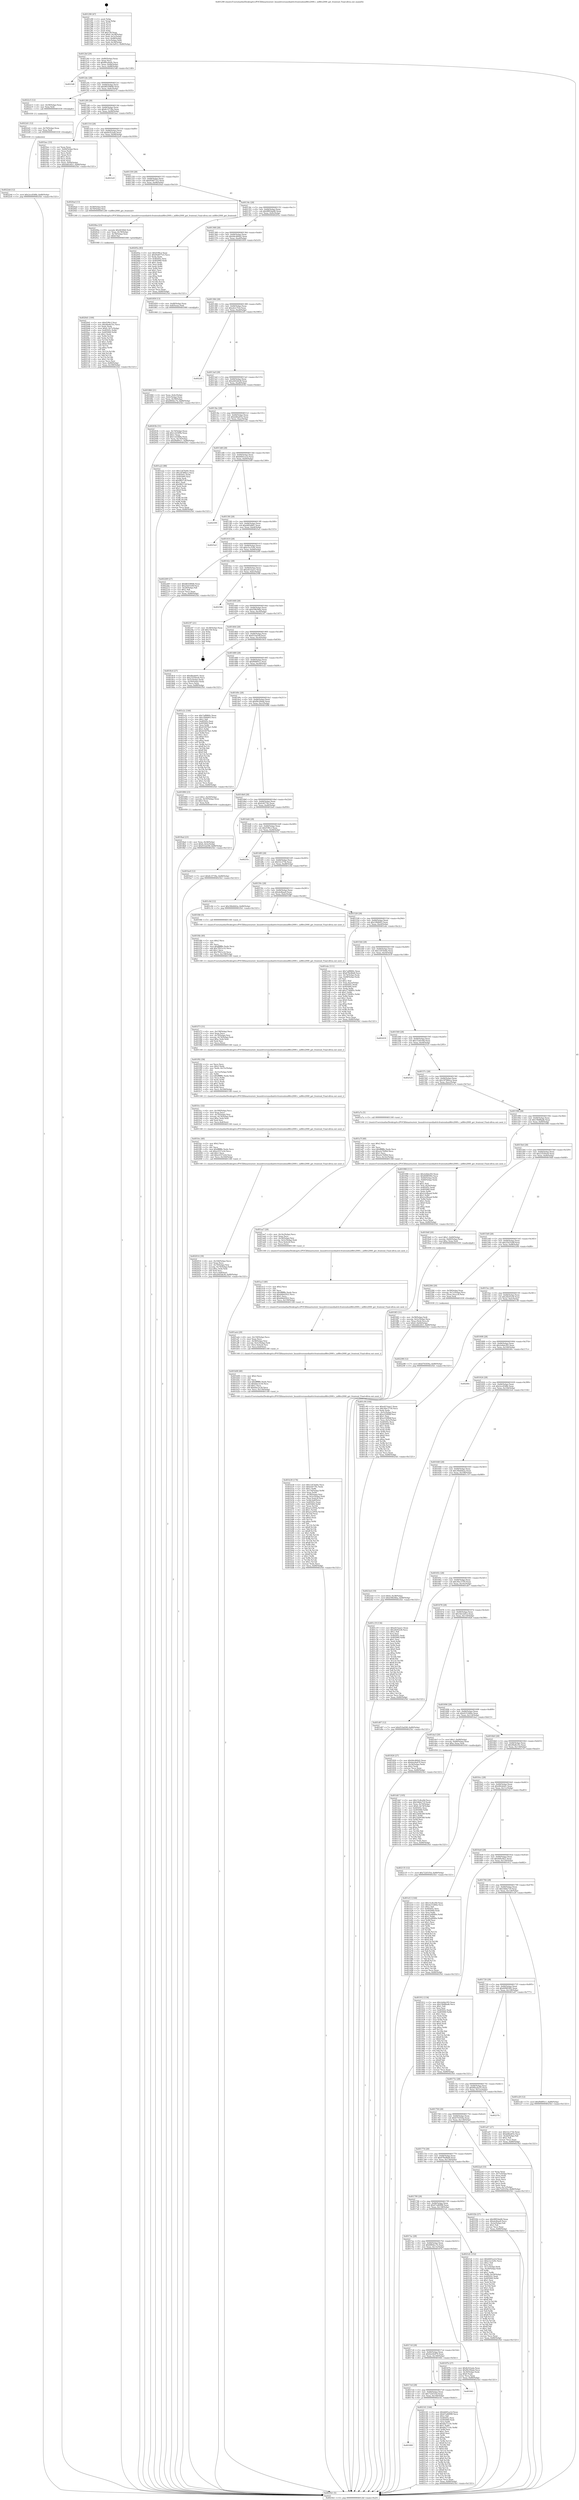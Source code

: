 digraph "0x401290" {
  label = "0x401290 (/mnt/c/Users/mathe/Desktop/tcc/POCII/binaries/extr_linuxdriversmediadvb-frontendsm88rs2000.c_m88rs2000_get_frontend_Final-ollvm.out::main(0))"
  labelloc = "t"
  node[shape=record]

  Entry [label="",width=0.3,height=0.3,shape=circle,fillcolor=black,style=filled]
  "0x4012bf" [label="{
     0x4012bf [29]\l
     | [instrs]\l
     &nbsp;&nbsp;0x4012bf \<+3\>: mov -0x80(%rbp),%eax\l
     &nbsp;&nbsp;0x4012c2 \<+2\>: mov %eax,%ecx\l
     &nbsp;&nbsp;0x4012c4 \<+6\>: sub $0x80ca0a9c,%ecx\l
     &nbsp;&nbsp;0x4012ca \<+6\>: mov %eax,-0x84(%rbp)\l
     &nbsp;&nbsp;0x4012d0 \<+6\>: mov %ecx,-0x88(%rbp)\l
     &nbsp;&nbsp;0x4012d6 \<+6\>: je 00000000004023d8 \<main+0x1148\>\l
  }"]
  "0x4023d8" [label="{
     0x4023d8\l
  }", style=dashed]
  "0x4012dc" [label="{
     0x4012dc [28]\l
     | [instrs]\l
     &nbsp;&nbsp;0x4012dc \<+5\>: jmp 00000000004012e1 \<main+0x51\>\l
     &nbsp;&nbsp;0x4012e1 \<+6\>: mov -0x84(%rbp),%eax\l
     &nbsp;&nbsp;0x4012e7 \<+5\>: sub $0x88359646,%eax\l
     &nbsp;&nbsp;0x4012ec \<+6\>: mov %eax,-0x8c(%rbp)\l
     &nbsp;&nbsp;0x4012f2 \<+6\>: je 00000000004022c5 \<main+0x1035\>\l
  }"]
  Exit [label="",width=0.3,height=0.3,shape=circle,fillcolor=black,style=filled,peripheries=2]
  "0x4022c5" [label="{
     0x4022c5 [12]\l
     | [instrs]\l
     &nbsp;&nbsp;0x4022c5 \<+4\>: mov -0x58(%rbp),%rax\l
     &nbsp;&nbsp;0x4022c9 \<+3\>: mov %rax,%rdi\l
     &nbsp;&nbsp;0x4022cc \<+5\>: call 0000000000401030 \<free@plt\>\l
     | [calls]\l
     &nbsp;&nbsp;0x401030 \{1\} (unknown)\l
  }"]
  "0x4012f8" [label="{
     0x4012f8 [28]\l
     | [instrs]\l
     &nbsp;&nbsp;0x4012f8 \<+5\>: jmp 00000000004012fd \<main+0x6d\>\l
     &nbsp;&nbsp;0x4012fd \<+6\>: mov -0x84(%rbp),%eax\l
     &nbsp;&nbsp;0x401303 \<+5\>: sub $0x8c1f739a,%eax\l
     &nbsp;&nbsp;0x401308 \<+6\>: mov %eax,-0x90(%rbp)\l
     &nbsp;&nbsp;0x40130e \<+6\>: je 0000000000401bec \<main+0x95c\>\l
  }"]
  "0x4022dd" [label="{
     0x4022dd [12]\l
     | [instrs]\l
     &nbsp;&nbsp;0x4022dd \<+7\>: movl $0x2ecd548b,-0x80(%rbp)\l
     &nbsp;&nbsp;0x4022e4 \<+5\>: jmp 00000000004025b1 \<main+0x1321\>\l
  }"]
  "0x401bec" [label="{
     0x401bec [33]\l
     | [instrs]\l
     &nbsp;&nbsp;0x401bec \<+2\>: xor %eax,%eax\l
     &nbsp;&nbsp;0x401bee \<+3\>: mov -0x64(%rbp),%ecx\l
     &nbsp;&nbsp;0x401bf1 \<+2\>: mov %eax,%edx\l
     &nbsp;&nbsp;0x401bf3 \<+2\>: sub %ecx,%edx\l
     &nbsp;&nbsp;0x401bf5 \<+2\>: mov %eax,%ecx\l
     &nbsp;&nbsp;0x401bf7 \<+3\>: sub $0x1,%ecx\l
     &nbsp;&nbsp;0x401bfa \<+2\>: add %ecx,%edx\l
     &nbsp;&nbsp;0x401bfc \<+2\>: sub %edx,%eax\l
     &nbsp;&nbsp;0x401bfe \<+3\>: mov %eax,-0x64(%rbp)\l
     &nbsp;&nbsp;0x401c01 \<+7\>: movl $0x4dfce821,-0x80(%rbp)\l
     &nbsp;&nbsp;0x401c08 \<+5\>: jmp 00000000004025b1 \<main+0x1321\>\l
  }"]
  "0x401314" [label="{
     0x401314 [28]\l
     | [instrs]\l
     &nbsp;&nbsp;0x401314 \<+5\>: jmp 0000000000401319 \<main+0x89\>\l
     &nbsp;&nbsp;0x401319 \<+6\>: mov -0x84(%rbp),%eax\l
     &nbsp;&nbsp;0x40131f \<+5\>: sub $0x8cf22ada,%eax\l
     &nbsp;&nbsp;0x401324 \<+6\>: mov %eax,-0x94(%rbp)\l
     &nbsp;&nbsp;0x40132a \<+6\>: je 00000000004022e9 \<main+0x1059\>\l
  }"]
  "0x4022d1" [label="{
     0x4022d1 [12]\l
     | [instrs]\l
     &nbsp;&nbsp;0x4022d1 \<+4\>: mov -0x70(%rbp),%rax\l
     &nbsp;&nbsp;0x4022d5 \<+3\>: mov %rax,%rdi\l
     &nbsp;&nbsp;0x4022d8 \<+5\>: call 0000000000401030 \<free@plt\>\l
     | [calls]\l
     &nbsp;&nbsp;0x401030 \{1\} (unknown)\l
  }"]
  "0x4022e9" [label="{
     0x4022e9\l
  }", style=dashed]
  "0x401330" [label="{
     0x401330 [28]\l
     | [instrs]\l
     &nbsp;&nbsp;0x401330 \<+5\>: jmp 0000000000401335 \<main+0xa5\>\l
     &nbsp;&nbsp;0x401335 \<+6\>: mov -0x84(%rbp),%eax\l
     &nbsp;&nbsp;0x40133b \<+5\>: sub $0x95d077e5,%eax\l
     &nbsp;&nbsp;0x401340 \<+6\>: mov %eax,-0x98(%rbp)\l
     &nbsp;&nbsp;0x401346 \<+6\>: je 00000000004020ad \<main+0xe1d\>\l
  }"]
  "0x402298" [label="{
     0x402298 [12]\l
     | [instrs]\l
     &nbsp;&nbsp;0x402298 \<+7\>: movl $0x6703f30a,-0x80(%rbp)\l
     &nbsp;&nbsp;0x40229f \<+5\>: jmp 00000000004025b1 \<main+0x1321\>\l
  }"]
  "0x4020ad" [label="{
     0x4020ad [13]\l
     | [instrs]\l
     &nbsp;&nbsp;0x4020ad \<+4\>: mov -0x58(%rbp),%rdi\l
     &nbsp;&nbsp;0x4020b1 \<+4\>: mov -0x70(%rbp),%rsi\l
     &nbsp;&nbsp;0x4020b5 \<+5\>: call 0000000000401240 \<m88rs2000_get_frontend\>\l
     | [calls]\l
     &nbsp;&nbsp;0x401240 \{1\} (/mnt/c/Users/mathe/Desktop/tcc/POCII/binaries/extr_linuxdriversmediadvb-frontendsm88rs2000.c_m88rs2000_get_frontend_Final-ollvm.out::m88rs2000_get_frontend)\l
  }"]
  "0x40134c" [label="{
     0x40134c [28]\l
     | [instrs]\l
     &nbsp;&nbsp;0x40134c \<+5\>: jmp 0000000000401351 \<main+0xc1\>\l
     &nbsp;&nbsp;0x401351 \<+6\>: mov -0x84(%rbp),%eax\l
     &nbsp;&nbsp;0x401357 \<+5\>: sub $0x9893da06,%eax\l
     &nbsp;&nbsp;0x40135c \<+6\>: mov %eax,-0x9c(%rbp)\l
     &nbsp;&nbsp;0x401362 \<+6\>: je 000000000040205a \<main+0xdca\>\l
  }"]
  "0x401800" [label="{
     0x401800\l
  }", style=dashed]
  "0x40205a" [label="{
     0x40205a [83]\l
     | [instrs]\l
     &nbsp;&nbsp;0x40205a \<+5\>: mov $0xf199c2,%eax\l
     &nbsp;&nbsp;0x40205f \<+5\>: mov $0x95d077e5,%ecx\l
     &nbsp;&nbsp;0x402064 \<+2\>: xor %edx,%edx\l
     &nbsp;&nbsp;0x402066 \<+7\>: mov 0x40505c,%esi\l
     &nbsp;&nbsp;0x40206d \<+7\>: mov 0x405060,%edi\l
     &nbsp;&nbsp;0x402074 \<+3\>: sub $0x1,%edx\l
     &nbsp;&nbsp;0x402077 \<+3\>: mov %esi,%r8d\l
     &nbsp;&nbsp;0x40207a \<+3\>: add %edx,%r8d\l
     &nbsp;&nbsp;0x40207d \<+4\>: imul %r8d,%esi\l
     &nbsp;&nbsp;0x402081 \<+3\>: and $0x1,%esi\l
     &nbsp;&nbsp;0x402084 \<+3\>: cmp $0x0,%esi\l
     &nbsp;&nbsp;0x402087 \<+4\>: sete %r9b\l
     &nbsp;&nbsp;0x40208b \<+3\>: cmp $0xa,%edi\l
     &nbsp;&nbsp;0x40208e \<+4\>: setl %r10b\l
     &nbsp;&nbsp;0x402092 \<+3\>: mov %r9b,%r11b\l
     &nbsp;&nbsp;0x402095 \<+3\>: and %r10b,%r11b\l
     &nbsp;&nbsp;0x402098 \<+3\>: xor %r10b,%r9b\l
     &nbsp;&nbsp;0x40209b \<+3\>: or %r9b,%r11b\l
     &nbsp;&nbsp;0x40209e \<+4\>: test $0x1,%r11b\l
     &nbsp;&nbsp;0x4020a2 \<+3\>: cmovne %ecx,%eax\l
     &nbsp;&nbsp;0x4020a5 \<+3\>: mov %eax,-0x80(%rbp)\l
     &nbsp;&nbsp;0x4020a8 \<+5\>: jmp 00000000004025b1 \<main+0x1321\>\l
  }"]
  "0x401368" [label="{
     0x401368 [28]\l
     | [instrs]\l
     &nbsp;&nbsp;0x401368 \<+5\>: jmp 000000000040136d \<main+0xdd\>\l
     &nbsp;&nbsp;0x40136d \<+6\>: mov -0x84(%rbp),%eax\l
     &nbsp;&nbsp;0x401373 \<+5\>: sub $0x9dc460d2,%eax\l
     &nbsp;&nbsp;0x401378 \<+6\>: mov %eax,-0xa0(%rbp)\l
     &nbsp;&nbsp;0x40137e \<+6\>: je 0000000000401859 \<main+0x5c9\>\l
  }"]
  "0x402141" [label="{
     0x402141 [144]\l
     | [instrs]\l
     &nbsp;&nbsp;0x402141 \<+5\>: mov $0xb645ca1d,%eax\l
     &nbsp;&nbsp;0x402146 \<+5\>: mov $0x67a46998,%ecx\l
     &nbsp;&nbsp;0x40214b \<+2\>: mov $0x1,%dl\l
     &nbsp;&nbsp;0x40214d \<+7\>: mov 0x40505c,%esi\l
     &nbsp;&nbsp;0x402154 \<+7\>: mov 0x405060,%edi\l
     &nbsp;&nbsp;0x40215b \<+3\>: mov %esi,%r8d\l
     &nbsp;&nbsp;0x40215e \<+7\>: add $0xdb271c0c,%r8d\l
     &nbsp;&nbsp;0x402165 \<+4\>: sub $0x1,%r8d\l
     &nbsp;&nbsp;0x402169 \<+7\>: sub $0xdb271c0c,%r8d\l
     &nbsp;&nbsp;0x402170 \<+4\>: imul %r8d,%esi\l
     &nbsp;&nbsp;0x402174 \<+3\>: and $0x1,%esi\l
     &nbsp;&nbsp;0x402177 \<+3\>: cmp $0x0,%esi\l
     &nbsp;&nbsp;0x40217a \<+4\>: sete %r9b\l
     &nbsp;&nbsp;0x40217e \<+3\>: cmp $0xa,%edi\l
     &nbsp;&nbsp;0x402181 \<+4\>: setl %r10b\l
     &nbsp;&nbsp;0x402185 \<+3\>: mov %r9b,%r11b\l
     &nbsp;&nbsp;0x402188 \<+4\>: xor $0xff,%r11b\l
     &nbsp;&nbsp;0x40218c \<+3\>: mov %r10b,%bl\l
     &nbsp;&nbsp;0x40218f \<+3\>: xor $0xff,%bl\l
     &nbsp;&nbsp;0x402192 \<+3\>: xor $0x0,%dl\l
     &nbsp;&nbsp;0x402195 \<+3\>: mov %r11b,%r14b\l
     &nbsp;&nbsp;0x402198 \<+4\>: and $0x0,%r14b\l
     &nbsp;&nbsp;0x40219c \<+3\>: and %dl,%r9b\l
     &nbsp;&nbsp;0x40219f \<+3\>: mov %bl,%r15b\l
     &nbsp;&nbsp;0x4021a2 \<+4\>: and $0x0,%r15b\l
     &nbsp;&nbsp;0x4021a6 \<+3\>: and %dl,%r10b\l
     &nbsp;&nbsp;0x4021a9 \<+3\>: or %r9b,%r14b\l
     &nbsp;&nbsp;0x4021ac \<+3\>: or %r10b,%r15b\l
     &nbsp;&nbsp;0x4021af \<+3\>: xor %r15b,%r14b\l
     &nbsp;&nbsp;0x4021b2 \<+3\>: or %bl,%r11b\l
     &nbsp;&nbsp;0x4021b5 \<+4\>: xor $0xff,%r11b\l
     &nbsp;&nbsp;0x4021b9 \<+3\>: or $0x0,%dl\l
     &nbsp;&nbsp;0x4021bc \<+3\>: and %dl,%r11b\l
     &nbsp;&nbsp;0x4021bf \<+3\>: or %r11b,%r14b\l
     &nbsp;&nbsp;0x4021c2 \<+4\>: test $0x1,%r14b\l
     &nbsp;&nbsp;0x4021c6 \<+3\>: cmovne %ecx,%eax\l
     &nbsp;&nbsp;0x4021c9 \<+3\>: mov %eax,-0x80(%rbp)\l
     &nbsp;&nbsp;0x4021cc \<+5\>: jmp 00000000004025b1 \<main+0x1321\>\l
  }"]
  "0x401859" [label="{
     0x401859 [13]\l
     | [instrs]\l
     &nbsp;&nbsp;0x401859 \<+4\>: mov -0x48(%rbp),%rax\l
     &nbsp;&nbsp;0x40185d \<+4\>: mov 0x8(%rax),%rdi\l
     &nbsp;&nbsp;0x401861 \<+5\>: call 0000000000401060 \<atoi@plt\>\l
     | [calls]\l
     &nbsp;&nbsp;0x401060 \{1\} (unknown)\l
  }"]
  "0x401384" [label="{
     0x401384 [28]\l
     | [instrs]\l
     &nbsp;&nbsp;0x401384 \<+5\>: jmp 0000000000401389 \<main+0xf9\>\l
     &nbsp;&nbsp;0x401389 \<+6\>: mov -0x84(%rbp),%eax\l
     &nbsp;&nbsp;0x40138f \<+5\>: sub $0xa4ce7f2d,%eax\l
     &nbsp;&nbsp;0x401394 \<+6\>: mov %eax,-0xa4(%rbp)\l
     &nbsp;&nbsp;0x40139a \<+6\>: je 00000000004022f5 \<main+0x1065\>\l
  }"]
  "0x4017e4" [label="{
     0x4017e4 [28]\l
     | [instrs]\l
     &nbsp;&nbsp;0x4017e4 \<+5\>: jmp 00000000004017e9 \<main+0x559\>\l
     &nbsp;&nbsp;0x4017e9 \<+6\>: mov -0x84(%rbp),%eax\l
     &nbsp;&nbsp;0x4017ef \<+5\>: sub $0x722f335d,%eax\l
     &nbsp;&nbsp;0x4017f4 \<+6\>: mov %eax,-0x144(%rbp)\l
     &nbsp;&nbsp;0x4017fa \<+6\>: je 0000000000402141 \<main+0xeb1\>\l
  }"]
  "0x4022f5" [label="{
     0x4022f5\l
  }", style=dashed]
  "0x4013a0" [label="{
     0x4013a0 [28]\l
     | [instrs]\l
     &nbsp;&nbsp;0x4013a0 \<+5\>: jmp 00000000004013a5 \<main+0x115\>\l
     &nbsp;&nbsp;0x4013a5 \<+6\>: mov -0x84(%rbp),%eax\l
     &nbsp;&nbsp;0x4013ab \<+5\>: sub $0xa9d5db38,%eax\l
     &nbsp;&nbsp;0x4013b0 \<+6\>: mov %eax,-0xa8(%rbp)\l
     &nbsp;&nbsp;0x4013b6 \<+6\>: je 000000000040203b \<main+0xdab\>\l
  }"]
  "0x401841" [label="{
     0x401841\l
  }", style=dashed]
  "0x40203b" [label="{
     0x40203b [31]\l
     | [instrs]\l
     &nbsp;&nbsp;0x40203b \<+3\>: mov -0x74(%rbp),%eax\l
     &nbsp;&nbsp;0x40203e \<+5\>: add $0x1cb54f9a,%eax\l
     &nbsp;&nbsp;0x402043 \<+3\>: add $0x1,%eax\l
     &nbsp;&nbsp;0x402046 \<+5\>: sub $0x1cb54f9a,%eax\l
     &nbsp;&nbsp;0x40204b \<+3\>: mov %eax,-0x74(%rbp)\l
     &nbsp;&nbsp;0x40204e \<+7\>: movl $0xf9df95c1,-0x80(%rbp)\l
     &nbsp;&nbsp;0x402055 \<+5\>: jmp 00000000004025b1 \<main+0x1321\>\l
  }"]
  "0x4013bc" [label="{
     0x4013bc [28]\l
     | [instrs]\l
     &nbsp;&nbsp;0x4013bc \<+5\>: jmp 00000000004013c1 \<main+0x131\>\l
     &nbsp;&nbsp;0x4013c1 \<+6\>: mov -0x84(%rbp),%eax\l
     &nbsp;&nbsp;0x4013c7 \<+5\>: sub $0xb46adf3e,%eax\l
     &nbsp;&nbsp;0x4013cc \<+6\>: mov %eax,-0xac(%rbp)\l
     &nbsp;&nbsp;0x4013d2 \<+6\>: je 0000000000401a22 \<main+0x792\>\l
  }"]
  "0x4020d1" [label="{
     0x4020d1 [100]\l
     | [instrs]\l
     &nbsp;&nbsp;0x4020d1 \<+5\>: mov $0xf199c2,%esi\l
     &nbsp;&nbsp;0x4020d6 \<+5\>: mov $0x48a8e35c,%ecx\l
     &nbsp;&nbsp;0x4020db \<+2\>: xor %edx,%edx\l
     &nbsp;&nbsp;0x4020dd \<+7\>: movl $0x0,-0x7c(%rbp)\l
     &nbsp;&nbsp;0x4020e4 \<+8\>: mov 0x40505c,%r8d\l
     &nbsp;&nbsp;0x4020ec \<+8\>: mov 0x405060,%r9d\l
     &nbsp;&nbsp;0x4020f4 \<+3\>: sub $0x1,%edx\l
     &nbsp;&nbsp;0x4020f7 \<+3\>: mov %r8d,%r10d\l
     &nbsp;&nbsp;0x4020fa \<+3\>: add %edx,%r10d\l
     &nbsp;&nbsp;0x4020fd \<+4\>: imul %r10d,%r8d\l
     &nbsp;&nbsp;0x402101 \<+4\>: and $0x1,%r8d\l
     &nbsp;&nbsp;0x402105 \<+4\>: cmp $0x0,%r8d\l
     &nbsp;&nbsp;0x402109 \<+4\>: sete %r11b\l
     &nbsp;&nbsp;0x40210d \<+4\>: cmp $0xa,%r9d\l
     &nbsp;&nbsp;0x402111 \<+3\>: setl %bl\l
     &nbsp;&nbsp;0x402114 \<+3\>: mov %r11b,%r14b\l
     &nbsp;&nbsp;0x402117 \<+3\>: and %bl,%r14b\l
     &nbsp;&nbsp;0x40211a \<+3\>: xor %bl,%r11b\l
     &nbsp;&nbsp;0x40211d \<+3\>: or %r11b,%r14b\l
     &nbsp;&nbsp;0x402120 \<+4\>: test $0x1,%r14b\l
     &nbsp;&nbsp;0x402124 \<+3\>: cmovne %ecx,%esi\l
     &nbsp;&nbsp;0x402127 \<+3\>: mov %esi,-0x80(%rbp)\l
     &nbsp;&nbsp;0x40212a \<+6\>: mov %eax,-0x168(%rbp)\l
     &nbsp;&nbsp;0x402130 \<+5\>: jmp 00000000004025b1 \<main+0x1321\>\l
  }"]
  "0x401a22" [label="{
     0x401a22 [88]\l
     | [instrs]\l
     &nbsp;&nbsp;0x401a22 \<+5\>: mov $0x1247bdde,%eax\l
     &nbsp;&nbsp;0x401a27 \<+5\>: mov $0x18786bca,%ecx\l
     &nbsp;&nbsp;0x401a2c \<+7\>: mov 0x40505c,%edx\l
     &nbsp;&nbsp;0x401a33 \<+7\>: mov 0x405060,%esi\l
     &nbsp;&nbsp;0x401a3a \<+2\>: mov %edx,%edi\l
     &nbsp;&nbsp;0x401a3c \<+6\>: sub $0x9f657cff,%edi\l
     &nbsp;&nbsp;0x401a42 \<+3\>: sub $0x1,%edi\l
     &nbsp;&nbsp;0x401a45 \<+6\>: add $0x9f657cff,%edi\l
     &nbsp;&nbsp;0x401a4b \<+3\>: imul %edi,%edx\l
     &nbsp;&nbsp;0x401a4e \<+3\>: and $0x1,%edx\l
     &nbsp;&nbsp;0x401a51 \<+3\>: cmp $0x0,%edx\l
     &nbsp;&nbsp;0x401a54 \<+4\>: sete %r8b\l
     &nbsp;&nbsp;0x401a58 \<+3\>: cmp $0xa,%esi\l
     &nbsp;&nbsp;0x401a5b \<+4\>: setl %r9b\l
     &nbsp;&nbsp;0x401a5f \<+3\>: mov %r8b,%r10b\l
     &nbsp;&nbsp;0x401a62 \<+3\>: and %r9b,%r10b\l
     &nbsp;&nbsp;0x401a65 \<+3\>: xor %r9b,%r8b\l
     &nbsp;&nbsp;0x401a68 \<+3\>: or %r8b,%r10b\l
     &nbsp;&nbsp;0x401a6b \<+4\>: test $0x1,%r10b\l
     &nbsp;&nbsp;0x401a6f \<+3\>: cmovne %ecx,%eax\l
     &nbsp;&nbsp;0x401a72 \<+3\>: mov %eax,-0x80(%rbp)\l
     &nbsp;&nbsp;0x401a75 \<+5\>: jmp 00000000004025b1 \<main+0x1321\>\l
  }"]
  "0x4013d8" [label="{
     0x4013d8 [28]\l
     | [instrs]\l
     &nbsp;&nbsp;0x4013d8 \<+5\>: jmp 00000000004013dd \<main+0x14d\>\l
     &nbsp;&nbsp;0x4013dd \<+6\>: mov -0x84(%rbp),%eax\l
     &nbsp;&nbsp;0x4013e3 \<+5\>: sub $0xb645ca1d,%eax\l
     &nbsp;&nbsp;0x4013e8 \<+6\>: mov %eax,-0xb0(%rbp)\l
     &nbsp;&nbsp;0x4013ee \<+6\>: je 0000000000402599 \<main+0x1309\>\l
  }"]
  "0x4020ba" [label="{
     0x4020ba [23]\l
     | [instrs]\l
     &nbsp;&nbsp;0x4020ba \<+10\>: movabs $0x4030b6,%rdi\l
     &nbsp;&nbsp;0x4020c4 \<+3\>: mov %eax,-0x78(%rbp)\l
     &nbsp;&nbsp;0x4020c7 \<+3\>: mov -0x78(%rbp),%esi\l
     &nbsp;&nbsp;0x4020ca \<+2\>: mov $0x0,%al\l
     &nbsp;&nbsp;0x4020cc \<+5\>: call 0000000000401040 \<printf@plt\>\l
     | [calls]\l
     &nbsp;&nbsp;0x401040 \{1\} (unknown)\l
  }"]
  "0x402599" [label="{
     0x402599\l
  }", style=dashed]
  "0x4013f4" [label="{
     0x4013f4 [28]\l
     | [instrs]\l
     &nbsp;&nbsp;0x4013f4 \<+5\>: jmp 00000000004013f9 \<main+0x169\>\l
     &nbsp;&nbsp;0x4013f9 \<+6\>: mov -0x84(%rbp),%eax\l
     &nbsp;&nbsp;0x4013ff \<+5\>: sub $0xd4f2d661,%eax\l
     &nbsp;&nbsp;0x401404 \<+6\>: mov %eax,-0xb4(%rbp)\l
     &nbsp;&nbsp;0x40140a \<+6\>: je 00000000004025a5 \<main+0x1315\>\l
  }"]
  "0x402014" [label="{
     0x402014 [39]\l
     | [instrs]\l
     &nbsp;&nbsp;0x402014 \<+6\>: mov -0x164(%rbp),%ecx\l
     &nbsp;&nbsp;0x40201a \<+3\>: imul %eax,%ecx\l
     &nbsp;&nbsp;0x40201d \<+4\>: mov -0x70(%rbp),%rsi\l
     &nbsp;&nbsp;0x402021 \<+4\>: movslq -0x74(%rbp),%rdi\l
     &nbsp;&nbsp;0x402025 \<+4\>: imul $0xc,%rdi,%rdi\l
     &nbsp;&nbsp;0x402029 \<+3\>: add %rdi,%rsi\l
     &nbsp;&nbsp;0x40202c \<+3\>: mov %ecx,0x8(%rsi)\l
     &nbsp;&nbsp;0x40202f \<+7\>: movl $0xa9d5db38,-0x80(%rbp)\l
     &nbsp;&nbsp;0x402036 \<+5\>: jmp 00000000004025b1 \<main+0x1321\>\l
  }"]
  "0x4025a5" [label="{
     0x4025a5\l
  }", style=dashed]
  "0x401410" [label="{
     0x401410 [28]\l
     | [instrs]\l
     &nbsp;&nbsp;0x401410 \<+5\>: jmp 0000000000401415 \<main+0x185\>\l
     &nbsp;&nbsp;0x401415 \<+6\>: mov -0x84(%rbp),%eax\l
     &nbsp;&nbsp;0x40141b \<+5\>: sub $0xe1ec529c,%eax\l
     &nbsp;&nbsp;0x401420 \<+6\>: mov %eax,-0xb8(%rbp)\l
     &nbsp;&nbsp;0x401426 \<+6\>: je 0000000000402269 \<main+0xfd9\>\l
  }"]
  "0x401fec" [label="{
     0x401fec [40]\l
     | [instrs]\l
     &nbsp;&nbsp;0x401fec \<+5\>: mov $0x2,%ecx\l
     &nbsp;&nbsp;0x401ff1 \<+1\>: cltd\l
     &nbsp;&nbsp;0x401ff2 \<+2\>: idiv %ecx\l
     &nbsp;&nbsp;0x401ff4 \<+6\>: imul $0xfffffffe,%edx,%ecx\l
     &nbsp;&nbsp;0x401ffa \<+6\>: sub $0xe2557a54,%ecx\l
     &nbsp;&nbsp;0x402000 \<+3\>: add $0x1,%ecx\l
     &nbsp;&nbsp;0x402003 \<+6\>: add $0xe2557a54,%ecx\l
     &nbsp;&nbsp;0x402009 \<+6\>: mov %ecx,-0x164(%rbp)\l
     &nbsp;&nbsp;0x40200f \<+5\>: call 0000000000401160 \<next_i\>\l
     | [calls]\l
     &nbsp;&nbsp;0x401160 \{1\} (/mnt/c/Users/mathe/Desktop/tcc/POCII/binaries/extr_linuxdriversmediadvb-frontendsm88rs2000.c_m88rs2000_get_frontend_Final-ollvm.out::next_i)\l
  }"]
  "0x402269" [label="{
     0x402269 [27]\l
     | [instrs]\l
     &nbsp;&nbsp;0x402269 \<+5\>: mov $0x88359646,%eax\l
     &nbsp;&nbsp;0x40226e \<+5\>: mov $0x25d31b9f,%ecx\l
     &nbsp;&nbsp;0x402273 \<+3\>: mov -0x29(%rbp),%dl\l
     &nbsp;&nbsp;0x402276 \<+3\>: test $0x1,%dl\l
     &nbsp;&nbsp;0x402279 \<+3\>: cmovne %ecx,%eax\l
     &nbsp;&nbsp;0x40227c \<+3\>: mov %eax,-0x80(%rbp)\l
     &nbsp;&nbsp;0x40227f \<+5\>: jmp 00000000004025b1 \<main+0x1321\>\l
  }"]
  "0x40142c" [label="{
     0x40142c [28]\l
     | [instrs]\l
     &nbsp;&nbsp;0x40142c \<+5\>: jmp 0000000000401431 \<main+0x1a1\>\l
     &nbsp;&nbsp;0x401431 \<+6\>: mov -0x84(%rbp),%eax\l
     &nbsp;&nbsp;0x401437 \<+5\>: sub $0xe615aae1,%eax\l
     &nbsp;&nbsp;0x40143c \<+6\>: mov %eax,-0xbc(%rbp)\l
     &nbsp;&nbsp;0x401442 \<+6\>: je 0000000000402506 \<main+0x1276\>\l
  }"]
  "0x401fcc" [label="{
     0x401fcc [32]\l
     | [instrs]\l
     &nbsp;&nbsp;0x401fcc \<+6\>: mov -0x160(%rbp),%ecx\l
     &nbsp;&nbsp;0x401fd2 \<+3\>: imul %eax,%ecx\l
     &nbsp;&nbsp;0x401fd5 \<+4\>: mov -0x70(%rbp),%rsi\l
     &nbsp;&nbsp;0x401fd9 \<+4\>: movslq -0x74(%rbp),%rdi\l
     &nbsp;&nbsp;0x401fdd \<+4\>: imul $0xc,%rdi,%rdi\l
     &nbsp;&nbsp;0x401fe1 \<+3\>: add %rdi,%rsi\l
     &nbsp;&nbsp;0x401fe4 \<+3\>: mov %ecx,0x4(%rsi)\l
     &nbsp;&nbsp;0x401fe7 \<+5\>: call 0000000000401160 \<next_i\>\l
     | [calls]\l
     &nbsp;&nbsp;0x401160 \{1\} (/mnt/c/Users/mathe/Desktop/tcc/POCII/binaries/extr_linuxdriversmediadvb-frontendsm88rs2000.c_m88rs2000_get_frontend_Final-ollvm.out::next_i)\l
  }"]
  "0x402506" [label="{
     0x402506\l
  }", style=dashed]
  "0x401448" [label="{
     0x401448 [28]\l
     | [instrs]\l
     &nbsp;&nbsp;0x401448 \<+5\>: jmp 000000000040144d \<main+0x1bd\>\l
     &nbsp;&nbsp;0x40144d \<+6\>: mov -0x84(%rbp),%eax\l
     &nbsp;&nbsp;0x401453 \<+5\>: sub $0xf39b56ba,%eax\l
     &nbsp;&nbsp;0x401458 \<+6\>: mov %eax,-0xc0(%rbp)\l
     &nbsp;&nbsp;0x40145e \<+6\>: je 00000000004023f7 \<main+0x1167\>\l
  }"]
  "0x401f92" [label="{
     0x401f92 [58]\l
     | [instrs]\l
     &nbsp;&nbsp;0x401f92 \<+2\>: xor %ecx,%ecx\l
     &nbsp;&nbsp;0x401f94 \<+5\>: mov $0x2,%edx\l
     &nbsp;&nbsp;0x401f99 \<+6\>: mov %edx,-0x15c(%rbp)\l
     &nbsp;&nbsp;0x401f9f \<+1\>: cltd\l
     &nbsp;&nbsp;0x401fa0 \<+7\>: mov -0x15c(%rbp),%r8d\l
     &nbsp;&nbsp;0x401fa7 \<+3\>: idiv %r8d\l
     &nbsp;&nbsp;0x401faa \<+6\>: imul $0xfffffffe,%edx,%edx\l
     &nbsp;&nbsp;0x401fb0 \<+3\>: mov %ecx,%r9d\l
     &nbsp;&nbsp;0x401fb3 \<+3\>: sub %edx,%r9d\l
     &nbsp;&nbsp;0x401fb6 \<+2\>: mov %ecx,%edx\l
     &nbsp;&nbsp;0x401fb8 \<+3\>: sub $0x1,%edx\l
     &nbsp;&nbsp;0x401fbb \<+3\>: add %edx,%r9d\l
     &nbsp;&nbsp;0x401fbe \<+3\>: sub %r9d,%ecx\l
     &nbsp;&nbsp;0x401fc1 \<+6\>: mov %ecx,-0x160(%rbp)\l
     &nbsp;&nbsp;0x401fc7 \<+5\>: call 0000000000401160 \<next_i\>\l
     | [calls]\l
     &nbsp;&nbsp;0x401160 \{1\} (/mnt/c/Users/mathe/Desktop/tcc/POCII/binaries/extr_linuxdriversmediadvb-frontendsm88rs2000.c_m88rs2000_get_frontend_Final-ollvm.out::next_i)\l
  }"]
  "0x4023f7" [label="{
     0x4023f7 [21]\l
     | [instrs]\l
     &nbsp;&nbsp;0x4023f7 \<+3\>: mov -0x38(%rbp),%eax\l
     &nbsp;&nbsp;0x4023fa \<+7\>: add $0x158,%rsp\l
     &nbsp;&nbsp;0x402401 \<+1\>: pop %rbx\l
     &nbsp;&nbsp;0x402402 \<+2\>: pop %r12\l
     &nbsp;&nbsp;0x402404 \<+2\>: pop %r13\l
     &nbsp;&nbsp;0x402406 \<+2\>: pop %r14\l
     &nbsp;&nbsp;0x402408 \<+2\>: pop %r15\l
     &nbsp;&nbsp;0x40240a \<+1\>: pop %rbp\l
     &nbsp;&nbsp;0x40240b \<+1\>: ret\l
  }"]
  "0x401464" [label="{
     0x401464 [28]\l
     | [instrs]\l
     &nbsp;&nbsp;0x401464 \<+5\>: jmp 0000000000401469 \<main+0x1d9\>\l
     &nbsp;&nbsp;0x401469 \<+6\>: mov -0x84(%rbp),%eax\l
     &nbsp;&nbsp;0x40146f \<+5\>: sub $0xf51bd30f,%eax\l
     &nbsp;&nbsp;0x401474 \<+6\>: mov %eax,-0xc4(%rbp)\l
     &nbsp;&nbsp;0x40147a \<+6\>: je 00000000004018c4 \<main+0x634\>\l
  }"]
  "0x401f73" [label="{
     0x401f73 [31]\l
     | [instrs]\l
     &nbsp;&nbsp;0x401f73 \<+6\>: mov -0x158(%rbp),%ecx\l
     &nbsp;&nbsp;0x401f79 \<+3\>: imul %eax,%ecx\l
     &nbsp;&nbsp;0x401f7c \<+4\>: mov -0x70(%rbp),%rsi\l
     &nbsp;&nbsp;0x401f80 \<+4\>: movslq -0x74(%rbp),%rdi\l
     &nbsp;&nbsp;0x401f84 \<+4\>: imul $0xc,%rdi,%rdi\l
     &nbsp;&nbsp;0x401f88 \<+3\>: add %rdi,%rsi\l
     &nbsp;&nbsp;0x401f8b \<+2\>: mov %ecx,(%rsi)\l
     &nbsp;&nbsp;0x401f8d \<+5\>: call 0000000000401160 \<next_i\>\l
     | [calls]\l
     &nbsp;&nbsp;0x401160 \{1\} (/mnt/c/Users/mathe/Desktop/tcc/POCII/binaries/extr_linuxdriversmediadvb-frontendsm88rs2000.c_m88rs2000_get_frontend_Final-ollvm.out::next_i)\l
  }"]
  "0x4018c4" [label="{
     0x4018c4 [27]\l
     | [instrs]\l
     &nbsp;&nbsp;0x4018c4 \<+5\>: mov $0x48cbfe61,%eax\l
     &nbsp;&nbsp;0x4018c9 \<+5\>: mov $0x23550ee6,%ecx\l
     &nbsp;&nbsp;0x4018ce \<+3\>: mov -0x5c(%rbp),%edx\l
     &nbsp;&nbsp;0x4018d1 \<+3\>: cmp -0x50(%rbp),%edx\l
     &nbsp;&nbsp;0x4018d4 \<+3\>: cmovl %ecx,%eax\l
     &nbsp;&nbsp;0x4018d7 \<+3\>: mov %eax,-0x80(%rbp)\l
     &nbsp;&nbsp;0x4018da \<+5\>: jmp 00000000004025b1 \<main+0x1321\>\l
  }"]
  "0x401480" [label="{
     0x401480 [28]\l
     | [instrs]\l
     &nbsp;&nbsp;0x401480 \<+5\>: jmp 0000000000401485 \<main+0x1f5\>\l
     &nbsp;&nbsp;0x401485 \<+6\>: mov -0x84(%rbp),%eax\l
     &nbsp;&nbsp;0x40148b \<+5\>: sub $0xf9df95c1,%eax\l
     &nbsp;&nbsp;0x401490 \<+6\>: mov %eax,-0xc8(%rbp)\l
     &nbsp;&nbsp;0x401496 \<+6\>: je 0000000000401e2c \<main+0xb9c\>\l
  }"]
  "0x401f4b" [label="{
     0x401f4b [40]\l
     | [instrs]\l
     &nbsp;&nbsp;0x401f4b \<+5\>: mov $0x2,%ecx\l
     &nbsp;&nbsp;0x401f50 \<+1\>: cltd\l
     &nbsp;&nbsp;0x401f51 \<+2\>: idiv %ecx\l
     &nbsp;&nbsp;0x401f53 \<+6\>: imul $0xfffffffe,%edx,%ecx\l
     &nbsp;&nbsp;0x401f59 \<+6\>: add $0x7f921e32,%ecx\l
     &nbsp;&nbsp;0x401f5f \<+3\>: add $0x1,%ecx\l
     &nbsp;&nbsp;0x401f62 \<+6\>: sub $0x7f921e32,%ecx\l
     &nbsp;&nbsp;0x401f68 \<+6\>: mov %ecx,-0x158(%rbp)\l
     &nbsp;&nbsp;0x401f6e \<+5\>: call 0000000000401160 \<next_i\>\l
     | [calls]\l
     &nbsp;&nbsp;0x401160 \{1\} (/mnt/c/Users/mathe/Desktop/tcc/POCII/binaries/extr_linuxdriversmediadvb-frontendsm88rs2000.c_m88rs2000_get_frontend_Final-ollvm.out::next_i)\l
  }"]
  "0x401e2c" [label="{
     0x401e2c [144]\l
     | [instrs]\l
     &nbsp;&nbsp;0x401e2c \<+5\>: mov $0x7af8860c,%eax\l
     &nbsp;&nbsp;0x401e31 \<+5\>: mov $0x10fdfd03,%ecx\l
     &nbsp;&nbsp;0x401e36 \<+2\>: mov $0x1,%dl\l
     &nbsp;&nbsp;0x401e38 \<+7\>: mov 0x40505c,%esi\l
     &nbsp;&nbsp;0x401e3f \<+7\>: mov 0x405060,%edi\l
     &nbsp;&nbsp;0x401e46 \<+3\>: mov %esi,%r8d\l
     &nbsp;&nbsp;0x401e49 \<+7\>: sub $0x410476a1,%r8d\l
     &nbsp;&nbsp;0x401e50 \<+4\>: sub $0x1,%r8d\l
     &nbsp;&nbsp;0x401e54 \<+7\>: add $0x410476a1,%r8d\l
     &nbsp;&nbsp;0x401e5b \<+4\>: imul %r8d,%esi\l
     &nbsp;&nbsp;0x401e5f \<+3\>: and $0x1,%esi\l
     &nbsp;&nbsp;0x401e62 \<+3\>: cmp $0x0,%esi\l
     &nbsp;&nbsp;0x401e65 \<+4\>: sete %r9b\l
     &nbsp;&nbsp;0x401e69 \<+3\>: cmp $0xa,%edi\l
     &nbsp;&nbsp;0x401e6c \<+4\>: setl %r10b\l
     &nbsp;&nbsp;0x401e70 \<+3\>: mov %r9b,%r11b\l
     &nbsp;&nbsp;0x401e73 \<+4\>: xor $0xff,%r11b\l
     &nbsp;&nbsp;0x401e77 \<+3\>: mov %r10b,%bl\l
     &nbsp;&nbsp;0x401e7a \<+3\>: xor $0xff,%bl\l
     &nbsp;&nbsp;0x401e7d \<+3\>: xor $0x0,%dl\l
     &nbsp;&nbsp;0x401e80 \<+3\>: mov %r11b,%r14b\l
     &nbsp;&nbsp;0x401e83 \<+4\>: and $0x0,%r14b\l
     &nbsp;&nbsp;0x401e87 \<+3\>: and %dl,%r9b\l
     &nbsp;&nbsp;0x401e8a \<+3\>: mov %bl,%r15b\l
     &nbsp;&nbsp;0x401e8d \<+4\>: and $0x0,%r15b\l
     &nbsp;&nbsp;0x401e91 \<+3\>: and %dl,%r10b\l
     &nbsp;&nbsp;0x401e94 \<+3\>: or %r9b,%r14b\l
     &nbsp;&nbsp;0x401e97 \<+3\>: or %r10b,%r15b\l
     &nbsp;&nbsp;0x401e9a \<+3\>: xor %r15b,%r14b\l
     &nbsp;&nbsp;0x401e9d \<+3\>: or %bl,%r11b\l
     &nbsp;&nbsp;0x401ea0 \<+4\>: xor $0xff,%r11b\l
     &nbsp;&nbsp;0x401ea4 \<+3\>: or $0x0,%dl\l
     &nbsp;&nbsp;0x401ea7 \<+3\>: and %dl,%r11b\l
     &nbsp;&nbsp;0x401eaa \<+3\>: or %r11b,%r14b\l
     &nbsp;&nbsp;0x401ead \<+4\>: test $0x1,%r14b\l
     &nbsp;&nbsp;0x401eb1 \<+3\>: cmovne %ecx,%eax\l
     &nbsp;&nbsp;0x401eb4 \<+3\>: mov %eax,-0x80(%rbp)\l
     &nbsp;&nbsp;0x401eb7 \<+5\>: jmp 00000000004025b1 \<main+0x1321\>\l
  }"]
  "0x40149c" [label="{
     0x40149c [28]\l
     | [instrs]\l
     &nbsp;&nbsp;0x40149c \<+5\>: jmp 00000000004014a1 \<main+0x211\>\l
     &nbsp;&nbsp;0x4014a1 \<+6\>: mov -0x84(%rbp),%eax\l
     &nbsp;&nbsp;0x4014a7 \<+5\>: sub $0xf9e30dab,%eax\l
     &nbsp;&nbsp;0x4014ac \<+6\>: mov %eax,-0xcc(%rbp)\l
     &nbsp;&nbsp;0x4014b2 \<+6\>: je 0000000000401896 \<main+0x606\>\l
  }"]
  "0x401db7" [label="{
     0x401db7 [105]\l
     | [instrs]\l
     &nbsp;&nbsp;0x401db7 \<+5\>: mov $0x15c8ce9d,%ecx\l
     &nbsp;&nbsp;0x401dbc \<+5\>: mov $0x5dbfa719,%edx\l
     &nbsp;&nbsp;0x401dc1 \<+4\>: mov %rax,-0x70(%rbp)\l
     &nbsp;&nbsp;0x401dc5 \<+7\>: movl $0x0,-0x74(%rbp)\l
     &nbsp;&nbsp;0x401dcc \<+7\>: mov 0x40505c,%esi\l
     &nbsp;&nbsp;0x401dd3 \<+8\>: mov 0x405060,%r8d\l
     &nbsp;&nbsp;0x401ddb \<+3\>: mov %esi,%r9d\l
     &nbsp;&nbsp;0x401dde \<+7\>: add $0x32bf4349,%r9d\l
     &nbsp;&nbsp;0x401de5 \<+4\>: sub $0x1,%r9d\l
     &nbsp;&nbsp;0x401de9 \<+7\>: sub $0x32bf4349,%r9d\l
     &nbsp;&nbsp;0x401df0 \<+4\>: imul %r9d,%esi\l
     &nbsp;&nbsp;0x401df4 \<+3\>: and $0x1,%esi\l
     &nbsp;&nbsp;0x401df7 \<+3\>: cmp $0x0,%esi\l
     &nbsp;&nbsp;0x401dfa \<+4\>: sete %r10b\l
     &nbsp;&nbsp;0x401dfe \<+4\>: cmp $0xa,%r8d\l
     &nbsp;&nbsp;0x401e02 \<+4\>: setl %r11b\l
     &nbsp;&nbsp;0x401e06 \<+3\>: mov %r10b,%bl\l
     &nbsp;&nbsp;0x401e09 \<+3\>: and %r11b,%bl\l
     &nbsp;&nbsp;0x401e0c \<+3\>: xor %r11b,%r10b\l
     &nbsp;&nbsp;0x401e0f \<+3\>: or %r10b,%bl\l
     &nbsp;&nbsp;0x401e12 \<+3\>: test $0x1,%bl\l
     &nbsp;&nbsp;0x401e15 \<+3\>: cmovne %edx,%ecx\l
     &nbsp;&nbsp;0x401e18 \<+3\>: mov %ecx,-0x80(%rbp)\l
     &nbsp;&nbsp;0x401e1b \<+5\>: jmp 00000000004025b1 \<main+0x1321\>\l
  }"]
  "0x401896" [label="{
     0x401896 [23]\l
     | [instrs]\l
     &nbsp;&nbsp;0x401896 \<+7\>: movl $0x1,-0x50(%rbp)\l
     &nbsp;&nbsp;0x40189d \<+4\>: movslq -0x50(%rbp),%rax\l
     &nbsp;&nbsp;0x4018a1 \<+4\>: shl $0x3,%rax\l
     &nbsp;&nbsp;0x4018a5 \<+3\>: mov %rax,%rdi\l
     &nbsp;&nbsp;0x4018a8 \<+5\>: call 0000000000401050 \<malloc@plt\>\l
     | [calls]\l
     &nbsp;&nbsp;0x401050 \{1\} (unknown)\l
  }"]
  "0x4014b8" [label="{
     0x4014b8 [28]\l
     | [instrs]\l
     &nbsp;&nbsp;0x4014b8 \<+5\>: jmp 00000000004014bd \<main+0x22d\>\l
     &nbsp;&nbsp;0x4014bd \<+6\>: mov -0x84(%rbp),%eax\l
     &nbsp;&nbsp;0x4014c3 \<+5\>: sub $0xfcfd776c,%eax\l
     &nbsp;&nbsp;0x4014c8 \<+6\>: mov %eax,-0xd0(%rbp)\l
     &nbsp;&nbsp;0x4014ce \<+6\>: je 0000000000401be0 \<main+0x950\>\l
  }"]
  "0x401b30" [label="{
     0x401b30 [176]\l
     | [instrs]\l
     &nbsp;&nbsp;0x401b30 \<+5\>: mov $0x1247bdde,%ecx\l
     &nbsp;&nbsp;0x401b35 \<+5\>: mov $0xfcfd776c,%edx\l
     &nbsp;&nbsp;0x401b3a \<+3\>: mov $0x1,%r8b\l
     &nbsp;&nbsp;0x401b3d \<+7\>: mov -0x154(%rbp),%r9d\l
     &nbsp;&nbsp;0x401b44 \<+4\>: imul %eax,%r9d\l
     &nbsp;&nbsp;0x401b48 \<+4\>: mov -0x58(%rbp),%rsi\l
     &nbsp;&nbsp;0x401b4c \<+4\>: movslq -0x5c(%rbp),%rdi\l
     &nbsp;&nbsp;0x401b50 \<+4\>: mov (%rsi,%rdi,8),%rsi\l
     &nbsp;&nbsp;0x401b54 \<+4\>: mov %r9d,0x8(%rsi)\l
     &nbsp;&nbsp;0x401b58 \<+7\>: mov 0x40505c,%eax\l
     &nbsp;&nbsp;0x401b5f \<+8\>: mov 0x405060,%r9d\l
     &nbsp;&nbsp;0x401b67 \<+3\>: mov %eax,%r10d\l
     &nbsp;&nbsp;0x401b6a \<+7\>: sub $0xa1e295fa,%r10d\l
     &nbsp;&nbsp;0x401b71 \<+4\>: sub $0x1,%r10d\l
     &nbsp;&nbsp;0x401b75 \<+7\>: add $0xa1e295fa,%r10d\l
     &nbsp;&nbsp;0x401b7c \<+4\>: imul %r10d,%eax\l
     &nbsp;&nbsp;0x401b80 \<+3\>: and $0x1,%eax\l
     &nbsp;&nbsp;0x401b83 \<+3\>: cmp $0x0,%eax\l
     &nbsp;&nbsp;0x401b86 \<+4\>: sete %r11b\l
     &nbsp;&nbsp;0x401b8a \<+4\>: cmp $0xa,%r9d\l
     &nbsp;&nbsp;0x401b8e \<+3\>: setl %bl\l
     &nbsp;&nbsp;0x401b91 \<+3\>: mov %r11b,%r14b\l
     &nbsp;&nbsp;0x401b94 \<+4\>: xor $0xff,%r14b\l
     &nbsp;&nbsp;0x401b98 \<+3\>: mov %bl,%r15b\l
     &nbsp;&nbsp;0x401b9b \<+4\>: xor $0xff,%r15b\l
     &nbsp;&nbsp;0x401b9f \<+4\>: xor $0x1,%r8b\l
     &nbsp;&nbsp;0x401ba3 \<+3\>: mov %r14b,%r12b\l
     &nbsp;&nbsp;0x401ba6 \<+4\>: and $0xff,%r12b\l
     &nbsp;&nbsp;0x401baa \<+3\>: and %r8b,%r11b\l
     &nbsp;&nbsp;0x401bad \<+3\>: mov %r15b,%r13b\l
     &nbsp;&nbsp;0x401bb0 \<+4\>: and $0xff,%r13b\l
     &nbsp;&nbsp;0x401bb4 \<+3\>: and %r8b,%bl\l
     &nbsp;&nbsp;0x401bb7 \<+3\>: or %r11b,%r12b\l
     &nbsp;&nbsp;0x401bba \<+3\>: or %bl,%r13b\l
     &nbsp;&nbsp;0x401bbd \<+3\>: xor %r13b,%r12b\l
     &nbsp;&nbsp;0x401bc0 \<+3\>: or %r15b,%r14b\l
     &nbsp;&nbsp;0x401bc3 \<+4\>: xor $0xff,%r14b\l
     &nbsp;&nbsp;0x401bc7 \<+4\>: or $0x1,%r8b\l
     &nbsp;&nbsp;0x401bcb \<+3\>: and %r8b,%r14b\l
     &nbsp;&nbsp;0x401bce \<+3\>: or %r14b,%r12b\l
     &nbsp;&nbsp;0x401bd1 \<+4\>: test $0x1,%r12b\l
     &nbsp;&nbsp;0x401bd5 \<+3\>: cmovne %edx,%ecx\l
     &nbsp;&nbsp;0x401bd8 \<+3\>: mov %ecx,-0x80(%rbp)\l
     &nbsp;&nbsp;0x401bdb \<+5\>: jmp 00000000004025b1 \<main+0x1321\>\l
  }"]
  "0x401be0" [label="{
     0x401be0 [12]\l
     | [instrs]\l
     &nbsp;&nbsp;0x401be0 \<+7\>: movl $0x8c1f739a,-0x80(%rbp)\l
     &nbsp;&nbsp;0x401be7 \<+5\>: jmp 00000000004025b1 \<main+0x1321\>\l
  }"]
  "0x4014d4" [label="{
     0x4014d4 [28]\l
     | [instrs]\l
     &nbsp;&nbsp;0x4014d4 \<+5\>: jmp 00000000004014d9 \<main+0x249\>\l
     &nbsp;&nbsp;0x4014d9 \<+6\>: mov -0x84(%rbp),%eax\l
     &nbsp;&nbsp;0x4014df \<+5\>: sub $0xf199c2,%eax\l
     &nbsp;&nbsp;0x4014e4 \<+6\>: mov %eax,-0xd4(%rbp)\l
     &nbsp;&nbsp;0x4014ea \<+6\>: je 000000000040255c \<main+0x12cc\>\l
  }"]
  "0x401b08" [label="{
     0x401b08 [40]\l
     | [instrs]\l
     &nbsp;&nbsp;0x401b08 \<+5\>: mov $0x2,%ecx\l
     &nbsp;&nbsp;0x401b0d \<+1\>: cltd\l
     &nbsp;&nbsp;0x401b0e \<+2\>: idiv %ecx\l
     &nbsp;&nbsp;0x401b10 \<+6\>: imul $0xfffffffe,%edx,%ecx\l
     &nbsp;&nbsp;0x401b16 \<+6\>: sub $0xbfac2e34,%ecx\l
     &nbsp;&nbsp;0x401b1c \<+3\>: add $0x1,%ecx\l
     &nbsp;&nbsp;0x401b1f \<+6\>: add $0xbfac2e34,%ecx\l
     &nbsp;&nbsp;0x401b25 \<+6\>: mov %ecx,-0x154(%rbp)\l
     &nbsp;&nbsp;0x401b2b \<+5\>: call 0000000000401160 \<next_i\>\l
     | [calls]\l
     &nbsp;&nbsp;0x401160 \{1\} (/mnt/c/Users/mathe/Desktop/tcc/POCII/binaries/extr_linuxdriversmediadvb-frontendsm88rs2000.c_m88rs2000_get_frontend_Final-ollvm.out::next_i)\l
  }"]
  "0x40255c" [label="{
     0x40255c\l
  }", style=dashed]
  "0x4014f0" [label="{
     0x4014f0 [28]\l
     | [instrs]\l
     &nbsp;&nbsp;0x4014f0 \<+5\>: jmp 00000000004014f5 \<main+0x265\>\l
     &nbsp;&nbsp;0x4014f5 \<+6\>: mov -0x84(%rbp),%eax\l
     &nbsp;&nbsp;0x4014fb \<+5\>: sub $0x52c275b,%eax\l
     &nbsp;&nbsp;0x401500 \<+6\>: mov %eax,-0xd8(%rbp)\l
     &nbsp;&nbsp;0x401506 \<+6\>: je 0000000000401c0d \<main+0x97d\>\l
  }"]
  "0x401aeb" [label="{
     0x401aeb [29]\l
     | [instrs]\l
     &nbsp;&nbsp;0x401aeb \<+6\>: mov -0x150(%rbp),%ecx\l
     &nbsp;&nbsp;0x401af1 \<+3\>: imul %eax,%ecx\l
     &nbsp;&nbsp;0x401af4 \<+4\>: mov -0x58(%rbp),%rsi\l
     &nbsp;&nbsp;0x401af8 \<+4\>: movslq -0x5c(%rbp),%rdi\l
     &nbsp;&nbsp;0x401afc \<+4\>: mov (%rsi,%rdi,8),%rsi\l
     &nbsp;&nbsp;0x401b00 \<+3\>: mov %ecx,0x4(%rsi)\l
     &nbsp;&nbsp;0x401b03 \<+5\>: call 0000000000401160 \<next_i\>\l
     | [calls]\l
     &nbsp;&nbsp;0x401160 \{1\} (/mnt/c/Users/mathe/Desktop/tcc/POCII/binaries/extr_linuxdriversmediadvb-frontendsm88rs2000.c_m88rs2000_get_frontend_Final-ollvm.out::next_i)\l
  }"]
  "0x401c0d" [label="{
     0x401c0d [12]\l
     | [instrs]\l
     &nbsp;&nbsp;0x401c0d \<+7\>: movl $0x30b4442a,-0x80(%rbp)\l
     &nbsp;&nbsp;0x401c14 \<+5\>: jmp 00000000004025b1 \<main+0x1321\>\l
  }"]
  "0x40150c" [label="{
     0x40150c [28]\l
     | [instrs]\l
     &nbsp;&nbsp;0x40150c \<+5\>: jmp 0000000000401511 \<main+0x281\>\l
     &nbsp;&nbsp;0x401511 \<+6\>: mov -0x84(%rbp),%eax\l
     &nbsp;&nbsp;0x401517 \<+5\>: sub $0xde4baa9,%eax\l
     &nbsp;&nbsp;0x40151c \<+6\>: mov %eax,-0xdc(%rbp)\l
     &nbsp;&nbsp;0x401522 \<+6\>: je 0000000000401f46 \<main+0xcb6\>\l
  }"]
  "0x401ac3" [label="{
     0x401ac3 [40]\l
     | [instrs]\l
     &nbsp;&nbsp;0x401ac3 \<+5\>: mov $0x2,%ecx\l
     &nbsp;&nbsp;0x401ac8 \<+1\>: cltd\l
     &nbsp;&nbsp;0x401ac9 \<+2\>: idiv %ecx\l
     &nbsp;&nbsp;0x401acb \<+6\>: imul $0xfffffffe,%edx,%ecx\l
     &nbsp;&nbsp;0x401ad1 \<+6\>: sub $0xb84d2922,%ecx\l
     &nbsp;&nbsp;0x401ad7 \<+3\>: add $0x1,%ecx\l
     &nbsp;&nbsp;0x401ada \<+6\>: add $0xb84d2922,%ecx\l
     &nbsp;&nbsp;0x401ae0 \<+6\>: mov %ecx,-0x150(%rbp)\l
     &nbsp;&nbsp;0x401ae6 \<+5\>: call 0000000000401160 \<next_i\>\l
     | [calls]\l
     &nbsp;&nbsp;0x401160 \{1\} (/mnt/c/Users/mathe/Desktop/tcc/POCII/binaries/extr_linuxdriversmediadvb-frontendsm88rs2000.c_m88rs2000_get_frontend_Final-ollvm.out::next_i)\l
  }"]
  "0x401f46" [label="{
     0x401f46 [5]\l
     | [instrs]\l
     &nbsp;&nbsp;0x401f46 \<+5\>: call 0000000000401160 \<next_i\>\l
     | [calls]\l
     &nbsp;&nbsp;0x401160 \{1\} (/mnt/c/Users/mathe/Desktop/tcc/POCII/binaries/extr_linuxdriversmediadvb-frontendsm88rs2000.c_m88rs2000_get_frontend_Final-ollvm.out::next_i)\l
  }"]
  "0x401528" [label="{
     0x401528 [28]\l
     | [instrs]\l
     &nbsp;&nbsp;0x401528 \<+5\>: jmp 000000000040152d \<main+0x29d\>\l
     &nbsp;&nbsp;0x40152d \<+6\>: mov -0x84(%rbp),%eax\l
     &nbsp;&nbsp;0x401533 \<+5\>: sub $0x10fdfd03,%eax\l
     &nbsp;&nbsp;0x401538 \<+6\>: mov %eax,-0xe0(%rbp)\l
     &nbsp;&nbsp;0x40153e \<+6\>: je 0000000000401ebc \<main+0xc2c\>\l
  }"]
  "0x401aa7" [label="{
     0x401aa7 [28]\l
     | [instrs]\l
     &nbsp;&nbsp;0x401aa7 \<+6\>: mov -0x14c(%rbp),%ecx\l
     &nbsp;&nbsp;0x401aad \<+3\>: imul %eax,%ecx\l
     &nbsp;&nbsp;0x401ab0 \<+4\>: mov -0x58(%rbp),%rsi\l
     &nbsp;&nbsp;0x401ab4 \<+4\>: movslq -0x5c(%rbp),%rdi\l
     &nbsp;&nbsp;0x401ab8 \<+4\>: mov (%rsi,%rdi,8),%rsi\l
     &nbsp;&nbsp;0x401abc \<+2\>: mov %ecx,(%rsi)\l
     &nbsp;&nbsp;0x401abe \<+5\>: call 0000000000401160 \<next_i\>\l
     | [calls]\l
     &nbsp;&nbsp;0x401160 \{1\} (/mnt/c/Users/mathe/Desktop/tcc/POCII/binaries/extr_linuxdriversmediadvb-frontendsm88rs2000.c_m88rs2000_get_frontend_Final-ollvm.out::next_i)\l
  }"]
  "0x401ebc" [label="{
     0x401ebc [111]\l
     | [instrs]\l
     &nbsp;&nbsp;0x401ebc \<+5\>: mov $0x7af8860c,%eax\l
     &nbsp;&nbsp;0x401ec1 \<+5\>: mov $0x678e8bb8,%ecx\l
     &nbsp;&nbsp;0x401ec6 \<+3\>: mov -0x74(%rbp),%edx\l
     &nbsp;&nbsp;0x401ec9 \<+3\>: cmp -0x68(%rbp),%edx\l
     &nbsp;&nbsp;0x401ecc \<+4\>: setl %sil\l
     &nbsp;&nbsp;0x401ed0 \<+4\>: and $0x1,%sil\l
     &nbsp;&nbsp;0x401ed4 \<+4\>: mov %sil,-0x2a(%rbp)\l
     &nbsp;&nbsp;0x401ed8 \<+7\>: mov 0x40505c,%edx\l
     &nbsp;&nbsp;0x401edf \<+7\>: mov 0x405060,%edi\l
     &nbsp;&nbsp;0x401ee6 \<+3\>: mov %edx,%r8d\l
     &nbsp;&nbsp;0x401ee9 \<+7\>: add $0x2734085c,%r8d\l
     &nbsp;&nbsp;0x401ef0 \<+4\>: sub $0x1,%r8d\l
     &nbsp;&nbsp;0x401ef4 \<+7\>: sub $0x2734085c,%r8d\l
     &nbsp;&nbsp;0x401efb \<+4\>: imul %r8d,%edx\l
     &nbsp;&nbsp;0x401eff \<+3\>: and $0x1,%edx\l
     &nbsp;&nbsp;0x401f02 \<+3\>: cmp $0x0,%edx\l
     &nbsp;&nbsp;0x401f05 \<+4\>: sete %sil\l
     &nbsp;&nbsp;0x401f09 \<+3\>: cmp $0xa,%edi\l
     &nbsp;&nbsp;0x401f0c \<+4\>: setl %r9b\l
     &nbsp;&nbsp;0x401f10 \<+3\>: mov %sil,%r10b\l
     &nbsp;&nbsp;0x401f13 \<+3\>: and %r9b,%r10b\l
     &nbsp;&nbsp;0x401f16 \<+3\>: xor %r9b,%sil\l
     &nbsp;&nbsp;0x401f19 \<+3\>: or %sil,%r10b\l
     &nbsp;&nbsp;0x401f1c \<+4\>: test $0x1,%r10b\l
     &nbsp;&nbsp;0x401f20 \<+3\>: cmovne %ecx,%eax\l
     &nbsp;&nbsp;0x401f23 \<+3\>: mov %eax,-0x80(%rbp)\l
     &nbsp;&nbsp;0x401f26 \<+5\>: jmp 00000000004025b1 \<main+0x1321\>\l
  }"]
  "0x401544" [label="{
     0x401544 [28]\l
     | [instrs]\l
     &nbsp;&nbsp;0x401544 \<+5\>: jmp 0000000000401549 \<main+0x2b9\>\l
     &nbsp;&nbsp;0x401549 \<+6\>: mov -0x84(%rbp),%eax\l
     &nbsp;&nbsp;0x40154f \<+5\>: sub $0x1247bdde,%eax\l
     &nbsp;&nbsp;0x401554 \<+6\>: mov %eax,-0xe4(%rbp)\l
     &nbsp;&nbsp;0x40155a \<+6\>: je 0000000000402418 \<main+0x1188\>\l
  }"]
  "0x401a7f" [label="{
     0x401a7f [40]\l
     | [instrs]\l
     &nbsp;&nbsp;0x401a7f \<+5\>: mov $0x2,%ecx\l
     &nbsp;&nbsp;0x401a84 \<+1\>: cltd\l
     &nbsp;&nbsp;0x401a85 \<+2\>: idiv %ecx\l
     &nbsp;&nbsp;0x401a87 \<+6\>: imul $0xfffffffe,%edx,%ecx\l
     &nbsp;&nbsp;0x401a8d \<+6\>: sub $0xa2e7b90d,%ecx\l
     &nbsp;&nbsp;0x401a93 \<+3\>: add $0x1,%ecx\l
     &nbsp;&nbsp;0x401a96 \<+6\>: add $0xa2e7b90d,%ecx\l
     &nbsp;&nbsp;0x401a9c \<+6\>: mov %ecx,-0x14c(%rbp)\l
     &nbsp;&nbsp;0x401aa2 \<+5\>: call 0000000000401160 \<next_i\>\l
     | [calls]\l
     &nbsp;&nbsp;0x401160 \{1\} (/mnt/c/Users/mathe/Desktop/tcc/POCII/binaries/extr_linuxdriversmediadvb-frontendsm88rs2000.c_m88rs2000_get_frontend_Final-ollvm.out::next_i)\l
  }"]
  "0x402418" [label="{
     0x402418\l
  }", style=dashed]
  "0x401560" [label="{
     0x401560 [28]\l
     | [instrs]\l
     &nbsp;&nbsp;0x401560 \<+5\>: jmp 0000000000401565 \<main+0x2d5\>\l
     &nbsp;&nbsp;0x401565 \<+6\>: mov -0x84(%rbp),%eax\l
     &nbsp;&nbsp;0x40156b \<+5\>: sub $0x15c8ce9d,%eax\l
     &nbsp;&nbsp;0x401570 \<+6\>: mov %eax,-0xe8(%rbp)\l
     &nbsp;&nbsp;0x401576 \<+6\>: je 0000000000402525 \<main+0x1295\>\l
  }"]
  "0x4018f3" [label="{
     0x4018f3 [31]\l
     | [instrs]\l
     &nbsp;&nbsp;0x4018f3 \<+4\>: mov -0x58(%rbp),%rdi\l
     &nbsp;&nbsp;0x4018f7 \<+4\>: movslq -0x5c(%rbp),%rcx\l
     &nbsp;&nbsp;0x4018fb \<+4\>: mov %rax,(%rdi,%rcx,8)\l
     &nbsp;&nbsp;0x4018ff \<+7\>: movl $0x0,-0x64(%rbp)\l
     &nbsp;&nbsp;0x401906 \<+7\>: movl $0x4dfce821,-0x80(%rbp)\l
     &nbsp;&nbsp;0x40190d \<+5\>: jmp 00000000004025b1 \<main+0x1321\>\l
  }"]
  "0x402525" [label="{
     0x402525\l
  }", style=dashed]
  "0x40157c" [label="{
     0x40157c [28]\l
     | [instrs]\l
     &nbsp;&nbsp;0x40157c \<+5\>: jmp 0000000000401581 \<main+0x2f1\>\l
     &nbsp;&nbsp;0x401581 \<+6\>: mov -0x84(%rbp),%eax\l
     &nbsp;&nbsp;0x401587 \<+5\>: sub $0x18786bca,%eax\l
     &nbsp;&nbsp;0x40158c \<+6\>: mov %eax,-0xec(%rbp)\l
     &nbsp;&nbsp;0x401592 \<+6\>: je 0000000000401a7a \<main+0x7ea\>\l
  }"]
  "0x4018ad" [label="{
     0x4018ad [23]\l
     | [instrs]\l
     &nbsp;&nbsp;0x4018ad \<+4\>: mov %rax,-0x58(%rbp)\l
     &nbsp;&nbsp;0x4018b1 \<+7\>: movl $0x0,-0x5c(%rbp)\l
     &nbsp;&nbsp;0x4018b8 \<+7\>: movl $0xf51bd30f,-0x80(%rbp)\l
     &nbsp;&nbsp;0x4018bf \<+5\>: jmp 00000000004025b1 \<main+0x1321\>\l
  }"]
  "0x401a7a" [label="{
     0x401a7a [5]\l
     | [instrs]\l
     &nbsp;&nbsp;0x401a7a \<+5\>: call 0000000000401160 \<next_i\>\l
     | [calls]\l
     &nbsp;&nbsp;0x401160 \{1\} (/mnt/c/Users/mathe/Desktop/tcc/POCII/binaries/extr_linuxdriversmediadvb-frontendsm88rs2000.c_m88rs2000_get_frontend_Final-ollvm.out::next_i)\l
  }"]
  "0x401598" [label="{
     0x401598 [28]\l
     | [instrs]\l
     &nbsp;&nbsp;0x401598 \<+5\>: jmp 000000000040159d \<main+0x30d\>\l
     &nbsp;&nbsp;0x40159d \<+6\>: mov -0x84(%rbp),%eax\l
     &nbsp;&nbsp;0x4015a3 \<+5\>: sub $0x19b88adb,%eax\l
     &nbsp;&nbsp;0x4015a8 \<+6\>: mov %eax,-0xf0(%rbp)\l
     &nbsp;&nbsp;0x4015ae \<+6\>: je 0000000000401998 \<main+0x708\>\l
  }"]
  "0x4017c8" [label="{
     0x4017c8 [28]\l
     | [instrs]\l
     &nbsp;&nbsp;0x4017c8 \<+5\>: jmp 00000000004017cd \<main+0x53d\>\l
     &nbsp;&nbsp;0x4017cd \<+6\>: mov -0x84(%rbp),%eax\l
     &nbsp;&nbsp;0x4017d3 \<+5\>: sub $0x6ee9e870,%eax\l
     &nbsp;&nbsp;0x4017d8 \<+6\>: mov %eax,-0x140(%rbp)\l
     &nbsp;&nbsp;0x4017de \<+6\>: je 0000000000401841 \<main+0x5b1\>\l
  }"]
  "0x401998" [label="{
     0x401998 [111]\l
     | [instrs]\l
     &nbsp;&nbsp;0x401998 \<+5\>: mov $0x2e6de293,%eax\l
     &nbsp;&nbsp;0x40199d \<+5\>: mov $0x609859f2,%ecx\l
     &nbsp;&nbsp;0x4019a2 \<+3\>: mov -0x64(%rbp),%edx\l
     &nbsp;&nbsp;0x4019a5 \<+3\>: cmp -0x60(%rbp),%edx\l
     &nbsp;&nbsp;0x4019a8 \<+4\>: setl %sil\l
     &nbsp;&nbsp;0x4019ac \<+4\>: and $0x1,%sil\l
     &nbsp;&nbsp;0x4019b0 \<+4\>: mov %sil,-0x2b(%rbp)\l
     &nbsp;&nbsp;0x4019b4 \<+7\>: mov 0x40505c,%edx\l
     &nbsp;&nbsp;0x4019bb \<+7\>: mov 0x405060,%edi\l
     &nbsp;&nbsp;0x4019c2 \<+3\>: mov %edx,%r8d\l
     &nbsp;&nbsp;0x4019c5 \<+7\>: add $0x2ce9baad,%r8d\l
     &nbsp;&nbsp;0x4019cc \<+4\>: sub $0x1,%r8d\l
     &nbsp;&nbsp;0x4019d0 \<+7\>: sub $0x2ce9baad,%r8d\l
     &nbsp;&nbsp;0x4019d7 \<+4\>: imul %r8d,%edx\l
     &nbsp;&nbsp;0x4019db \<+3\>: and $0x1,%edx\l
     &nbsp;&nbsp;0x4019de \<+3\>: cmp $0x0,%edx\l
     &nbsp;&nbsp;0x4019e1 \<+4\>: sete %sil\l
     &nbsp;&nbsp;0x4019e5 \<+3\>: cmp $0xa,%edi\l
     &nbsp;&nbsp;0x4019e8 \<+4\>: setl %r9b\l
     &nbsp;&nbsp;0x4019ec \<+3\>: mov %sil,%r10b\l
     &nbsp;&nbsp;0x4019ef \<+3\>: and %r9b,%r10b\l
     &nbsp;&nbsp;0x4019f2 \<+3\>: xor %r9b,%sil\l
     &nbsp;&nbsp;0x4019f5 \<+3\>: or %sil,%r10b\l
     &nbsp;&nbsp;0x4019f8 \<+4\>: test $0x1,%r10b\l
     &nbsp;&nbsp;0x4019fc \<+3\>: cmovne %ecx,%eax\l
     &nbsp;&nbsp;0x4019ff \<+3\>: mov %eax,-0x80(%rbp)\l
     &nbsp;&nbsp;0x401a02 \<+5\>: jmp 00000000004025b1 \<main+0x1321\>\l
  }"]
  "0x4015b4" [label="{
     0x4015b4 [28]\l
     | [instrs]\l
     &nbsp;&nbsp;0x4015b4 \<+5\>: jmp 00000000004015b9 \<main+0x329\>\l
     &nbsp;&nbsp;0x4015b9 \<+6\>: mov -0x84(%rbp),%eax\l
     &nbsp;&nbsp;0x4015bf \<+5\>: sub $0x23550ee6,%eax\l
     &nbsp;&nbsp;0x4015c4 \<+6\>: mov %eax,-0xf4(%rbp)\l
     &nbsp;&nbsp;0x4015ca \<+6\>: je 00000000004018df \<main+0x64f\>\l
  }"]
  "0x40187b" [label="{
     0x40187b [27]\l
     | [instrs]\l
     &nbsp;&nbsp;0x40187b \<+5\>: mov $0x8cf22ada,%eax\l
     &nbsp;&nbsp;0x401880 \<+5\>: mov $0xf9e30dab,%ecx\l
     &nbsp;&nbsp;0x401885 \<+3\>: mov -0x30(%rbp),%edx\l
     &nbsp;&nbsp;0x401888 \<+3\>: cmp $0x0,%edx\l
     &nbsp;&nbsp;0x40188b \<+3\>: cmove %ecx,%eax\l
     &nbsp;&nbsp;0x40188e \<+3\>: mov %eax,-0x80(%rbp)\l
     &nbsp;&nbsp;0x401891 \<+5\>: jmp 00000000004025b1 \<main+0x1321\>\l
  }"]
  "0x4018df" [label="{
     0x4018df [20]\l
     | [instrs]\l
     &nbsp;&nbsp;0x4018df \<+7\>: movl $0x1,-0x60(%rbp)\l
     &nbsp;&nbsp;0x4018e6 \<+4\>: movslq -0x60(%rbp),%rax\l
     &nbsp;&nbsp;0x4018ea \<+4\>: imul $0xc,%rax,%rdi\l
     &nbsp;&nbsp;0x4018ee \<+5\>: call 0000000000401050 \<malloc@plt\>\l
     | [calls]\l
     &nbsp;&nbsp;0x401050 \{1\} (unknown)\l
  }"]
  "0x4015d0" [label="{
     0x4015d0 [28]\l
     | [instrs]\l
     &nbsp;&nbsp;0x4015d0 \<+5\>: jmp 00000000004015d5 \<main+0x345\>\l
     &nbsp;&nbsp;0x4015d5 \<+6\>: mov -0x84(%rbp),%eax\l
     &nbsp;&nbsp;0x4015db \<+5\>: sub $0x25d31b9f,%eax\l
     &nbsp;&nbsp;0x4015e0 \<+6\>: mov %eax,-0xf8(%rbp)\l
     &nbsp;&nbsp;0x4015e6 \<+6\>: je 0000000000402284 \<main+0xff4\>\l
  }"]
  "0x4017ac" [label="{
     0x4017ac [28]\l
     | [instrs]\l
     &nbsp;&nbsp;0x4017ac \<+5\>: jmp 00000000004017b1 \<main+0x521\>\l
     &nbsp;&nbsp;0x4017b1 \<+6\>: mov -0x84(%rbp),%eax\l
     &nbsp;&nbsp;0x4017b7 \<+5\>: sub $0x6804ec7b,%eax\l
     &nbsp;&nbsp;0x4017bc \<+6\>: mov %eax,-0x13c(%rbp)\l
     &nbsp;&nbsp;0x4017c2 \<+6\>: je 000000000040187b \<main+0x5eb\>\l
  }"]
  "0x402284" [label="{
     0x402284 [20]\l
     | [instrs]\l
     &nbsp;&nbsp;0x402284 \<+4\>: mov -0x58(%rbp),%rax\l
     &nbsp;&nbsp;0x402288 \<+4\>: movslq -0x7c(%rbp),%rcx\l
     &nbsp;&nbsp;0x40228c \<+4\>: mov (%rax,%rcx,8),%rax\l
     &nbsp;&nbsp;0x402290 \<+3\>: mov %rax,%rdi\l
     &nbsp;&nbsp;0x402293 \<+5\>: call 0000000000401030 \<free@plt\>\l
     | [calls]\l
     &nbsp;&nbsp;0x401030 \{1\} (unknown)\l
  }"]
  "0x4015ec" [label="{
     0x4015ec [28]\l
     | [instrs]\l
     &nbsp;&nbsp;0x4015ec \<+5\>: jmp 00000000004015f1 \<main+0x361\>\l
     &nbsp;&nbsp;0x4015f1 \<+6\>: mov -0x84(%rbp),%eax\l
     &nbsp;&nbsp;0x4015f7 \<+5\>: sub $0x28203cf4,%eax\l
     &nbsp;&nbsp;0x4015fc \<+6\>: mov %eax,-0xfc(%rbp)\l
     &nbsp;&nbsp;0x401602 \<+6\>: je 0000000000401c9f \<main+0xa0f\>\l
  }"]
  "0x4021d1" [label="{
     0x4021d1 [152]\l
     | [instrs]\l
     &nbsp;&nbsp;0x4021d1 \<+5\>: mov $0xb645ca1d,%eax\l
     &nbsp;&nbsp;0x4021d6 \<+5\>: mov $0xe1ec529c,%ecx\l
     &nbsp;&nbsp;0x4021db \<+2\>: mov $0x1,%dl\l
     &nbsp;&nbsp;0x4021dd \<+2\>: xor %esi,%esi\l
     &nbsp;&nbsp;0x4021df \<+3\>: mov -0x7c(%rbp),%edi\l
     &nbsp;&nbsp;0x4021e2 \<+3\>: cmp -0x50(%rbp),%edi\l
     &nbsp;&nbsp;0x4021e5 \<+4\>: setl %r8b\l
     &nbsp;&nbsp;0x4021e9 \<+4\>: and $0x1,%r8b\l
     &nbsp;&nbsp;0x4021ed \<+4\>: mov %r8b,-0x29(%rbp)\l
     &nbsp;&nbsp;0x4021f1 \<+7\>: mov 0x40505c,%edi\l
     &nbsp;&nbsp;0x4021f8 \<+8\>: mov 0x405060,%r9d\l
     &nbsp;&nbsp;0x402200 \<+3\>: sub $0x1,%esi\l
     &nbsp;&nbsp;0x402203 \<+3\>: mov %edi,%r10d\l
     &nbsp;&nbsp;0x402206 \<+3\>: add %esi,%r10d\l
     &nbsp;&nbsp;0x402209 \<+4\>: imul %r10d,%edi\l
     &nbsp;&nbsp;0x40220d \<+3\>: and $0x1,%edi\l
     &nbsp;&nbsp;0x402210 \<+3\>: cmp $0x0,%edi\l
     &nbsp;&nbsp;0x402213 \<+4\>: sete %r8b\l
     &nbsp;&nbsp;0x402217 \<+4\>: cmp $0xa,%r9d\l
     &nbsp;&nbsp;0x40221b \<+4\>: setl %r11b\l
     &nbsp;&nbsp;0x40221f \<+3\>: mov %r8b,%bl\l
     &nbsp;&nbsp;0x402222 \<+3\>: xor $0xff,%bl\l
     &nbsp;&nbsp;0x402225 \<+3\>: mov %r11b,%r14b\l
     &nbsp;&nbsp;0x402228 \<+4\>: xor $0xff,%r14b\l
     &nbsp;&nbsp;0x40222c \<+3\>: xor $0x1,%dl\l
     &nbsp;&nbsp;0x40222f \<+3\>: mov %bl,%r15b\l
     &nbsp;&nbsp;0x402232 \<+4\>: and $0xff,%r15b\l
     &nbsp;&nbsp;0x402236 \<+3\>: and %dl,%r8b\l
     &nbsp;&nbsp;0x402239 \<+3\>: mov %r14b,%r12b\l
     &nbsp;&nbsp;0x40223c \<+4\>: and $0xff,%r12b\l
     &nbsp;&nbsp;0x402240 \<+3\>: and %dl,%r11b\l
     &nbsp;&nbsp;0x402243 \<+3\>: or %r8b,%r15b\l
     &nbsp;&nbsp;0x402246 \<+3\>: or %r11b,%r12b\l
     &nbsp;&nbsp;0x402249 \<+3\>: xor %r12b,%r15b\l
     &nbsp;&nbsp;0x40224c \<+3\>: or %r14b,%bl\l
     &nbsp;&nbsp;0x40224f \<+3\>: xor $0xff,%bl\l
     &nbsp;&nbsp;0x402252 \<+3\>: or $0x1,%dl\l
     &nbsp;&nbsp;0x402255 \<+2\>: and %dl,%bl\l
     &nbsp;&nbsp;0x402257 \<+3\>: or %bl,%r15b\l
     &nbsp;&nbsp;0x40225a \<+4\>: test $0x1,%r15b\l
     &nbsp;&nbsp;0x40225e \<+3\>: cmovne %ecx,%eax\l
     &nbsp;&nbsp;0x402261 \<+3\>: mov %eax,-0x80(%rbp)\l
     &nbsp;&nbsp;0x402264 \<+5\>: jmp 00000000004025b1 \<main+0x1321\>\l
  }"]
  "0x401c9f" [label="{
     0x401c9f [104]\l
     | [instrs]\l
     &nbsp;&nbsp;0x401c9f \<+5\>: mov $0xe615aae1,%eax\l
     &nbsp;&nbsp;0x401ca4 \<+5\>: mov $0x30ec3750,%ecx\l
     &nbsp;&nbsp;0x401ca9 \<+2\>: xor %edx,%edx\l
     &nbsp;&nbsp;0x401cab \<+3\>: mov -0x5c(%rbp),%esi\l
     &nbsp;&nbsp;0x401cae \<+6\>: sub $0xa1f289df,%esi\l
     &nbsp;&nbsp;0x401cb4 \<+3\>: add $0x1,%esi\l
     &nbsp;&nbsp;0x401cb7 \<+6\>: add $0xa1f289df,%esi\l
     &nbsp;&nbsp;0x401cbd \<+3\>: mov %esi,-0x5c(%rbp)\l
     &nbsp;&nbsp;0x401cc0 \<+7\>: mov 0x40505c,%esi\l
     &nbsp;&nbsp;0x401cc7 \<+7\>: mov 0x405060,%edi\l
     &nbsp;&nbsp;0x401cce \<+3\>: sub $0x1,%edx\l
     &nbsp;&nbsp;0x401cd1 \<+3\>: mov %esi,%r8d\l
     &nbsp;&nbsp;0x401cd4 \<+3\>: add %edx,%r8d\l
     &nbsp;&nbsp;0x401cd7 \<+4\>: imul %r8d,%esi\l
     &nbsp;&nbsp;0x401cdb \<+3\>: and $0x1,%esi\l
     &nbsp;&nbsp;0x401cde \<+3\>: cmp $0x0,%esi\l
     &nbsp;&nbsp;0x401ce1 \<+4\>: sete %r9b\l
     &nbsp;&nbsp;0x401ce5 \<+3\>: cmp $0xa,%edi\l
     &nbsp;&nbsp;0x401ce8 \<+4\>: setl %r10b\l
     &nbsp;&nbsp;0x401cec \<+3\>: mov %r9b,%r11b\l
     &nbsp;&nbsp;0x401cef \<+3\>: and %r10b,%r11b\l
     &nbsp;&nbsp;0x401cf2 \<+3\>: xor %r10b,%r9b\l
     &nbsp;&nbsp;0x401cf5 \<+3\>: or %r9b,%r11b\l
     &nbsp;&nbsp;0x401cf8 \<+4\>: test $0x1,%r11b\l
     &nbsp;&nbsp;0x401cfc \<+3\>: cmovne %ecx,%eax\l
     &nbsp;&nbsp;0x401cff \<+3\>: mov %eax,-0x80(%rbp)\l
     &nbsp;&nbsp;0x401d02 \<+5\>: jmp 00000000004025b1 \<main+0x1321\>\l
  }"]
  "0x401608" [label="{
     0x401608 [28]\l
     | [instrs]\l
     &nbsp;&nbsp;0x401608 \<+5\>: jmp 000000000040160d \<main+0x37d\>\l
     &nbsp;&nbsp;0x40160d \<+6\>: mov -0x84(%rbp),%eax\l
     &nbsp;&nbsp;0x401613 \<+5\>: sub $0x2e6de293,%eax\l
     &nbsp;&nbsp;0x401618 \<+6\>: mov %eax,-0x100(%rbp)\l
     &nbsp;&nbsp;0x40161e \<+6\>: je 000000000040240c \<main+0x117c\>\l
  }"]
  "0x401790" [label="{
     0x401790 [28]\l
     | [instrs]\l
     &nbsp;&nbsp;0x401790 \<+5\>: jmp 0000000000401795 \<main+0x505\>\l
     &nbsp;&nbsp;0x401795 \<+6\>: mov -0x84(%rbp),%eax\l
     &nbsp;&nbsp;0x40179b \<+5\>: sub $0x67a46998,%eax\l
     &nbsp;&nbsp;0x4017a0 \<+6\>: mov %eax,-0x138(%rbp)\l
     &nbsp;&nbsp;0x4017a6 \<+6\>: je 00000000004021d1 \<main+0xf41\>\l
  }"]
  "0x40240c" [label="{
     0x40240c\l
  }", style=dashed]
  "0x401624" [label="{
     0x401624 [28]\l
     | [instrs]\l
     &nbsp;&nbsp;0x401624 \<+5\>: jmp 0000000000401629 \<main+0x399\>\l
     &nbsp;&nbsp;0x401629 \<+6\>: mov -0x84(%rbp),%eax\l
     &nbsp;&nbsp;0x40162f \<+5\>: sub $0x2ecd548b,%eax\l
     &nbsp;&nbsp;0x401634 \<+6\>: mov %eax,-0x104(%rbp)\l
     &nbsp;&nbsp;0x40163a \<+6\>: je 00000000004023e4 \<main+0x1154\>\l
  }"]
  "0x401f2b" [label="{
     0x401f2b [27]\l
     | [instrs]\l
     &nbsp;&nbsp;0x401f2b \<+5\>: mov $0x9893da06,%eax\l
     &nbsp;&nbsp;0x401f30 \<+5\>: mov $0xde4baa9,%ecx\l
     &nbsp;&nbsp;0x401f35 \<+3\>: mov -0x2a(%rbp),%dl\l
     &nbsp;&nbsp;0x401f38 \<+3\>: test $0x1,%dl\l
     &nbsp;&nbsp;0x401f3b \<+3\>: cmovne %ecx,%eax\l
     &nbsp;&nbsp;0x401f3e \<+3\>: mov %eax,-0x80(%rbp)\l
     &nbsp;&nbsp;0x401f41 \<+5\>: jmp 00000000004025b1 \<main+0x1321\>\l
  }"]
  "0x4023e4" [label="{
     0x4023e4 [19]\l
     | [instrs]\l
     &nbsp;&nbsp;0x4023e4 \<+7\>: movl $0x0,-0x38(%rbp)\l
     &nbsp;&nbsp;0x4023eb \<+7\>: movl $0xf39b56ba,-0x80(%rbp)\l
     &nbsp;&nbsp;0x4023f2 \<+5\>: jmp 00000000004025b1 \<main+0x1321\>\l
  }"]
  "0x401640" [label="{
     0x401640 [28]\l
     | [instrs]\l
     &nbsp;&nbsp;0x401640 \<+5\>: jmp 0000000000401645 \<main+0x3b5\>\l
     &nbsp;&nbsp;0x401645 \<+6\>: mov -0x84(%rbp),%eax\l
     &nbsp;&nbsp;0x40164b \<+5\>: sub $0x30b4442a,%eax\l
     &nbsp;&nbsp;0x401650 \<+6\>: mov %eax,-0x108(%rbp)\l
     &nbsp;&nbsp;0x401656 \<+6\>: je 0000000000401c19 \<main+0x989\>\l
  }"]
  "0x401774" [label="{
     0x401774 [28]\l
     | [instrs]\l
     &nbsp;&nbsp;0x401774 \<+5\>: jmp 0000000000401779 \<main+0x4e9\>\l
     &nbsp;&nbsp;0x401779 \<+6\>: mov -0x84(%rbp),%eax\l
     &nbsp;&nbsp;0x40177f \<+5\>: sub $0x678e8bb8,%eax\l
     &nbsp;&nbsp;0x401784 \<+6\>: mov %eax,-0x134(%rbp)\l
     &nbsp;&nbsp;0x40178a \<+6\>: je 0000000000401f2b \<main+0xc9b\>\l
  }"]
  "0x401c19" [label="{
     0x401c19 [134]\l
     | [instrs]\l
     &nbsp;&nbsp;0x401c19 \<+5\>: mov $0xe615aae1,%eax\l
     &nbsp;&nbsp;0x401c1e \<+5\>: mov $0x28203cf4,%ecx\l
     &nbsp;&nbsp;0x401c23 \<+2\>: mov $0x1,%dl\l
     &nbsp;&nbsp;0x401c25 \<+2\>: xor %esi,%esi\l
     &nbsp;&nbsp;0x401c27 \<+7\>: mov 0x40505c,%edi\l
     &nbsp;&nbsp;0x401c2e \<+8\>: mov 0x405060,%r8d\l
     &nbsp;&nbsp;0x401c36 \<+3\>: sub $0x1,%esi\l
     &nbsp;&nbsp;0x401c39 \<+3\>: mov %edi,%r9d\l
     &nbsp;&nbsp;0x401c3c \<+3\>: add %esi,%r9d\l
     &nbsp;&nbsp;0x401c3f \<+4\>: imul %r9d,%edi\l
     &nbsp;&nbsp;0x401c43 \<+3\>: and $0x1,%edi\l
     &nbsp;&nbsp;0x401c46 \<+3\>: cmp $0x0,%edi\l
     &nbsp;&nbsp;0x401c49 \<+4\>: sete %r10b\l
     &nbsp;&nbsp;0x401c4d \<+4\>: cmp $0xa,%r8d\l
     &nbsp;&nbsp;0x401c51 \<+4\>: setl %r11b\l
     &nbsp;&nbsp;0x401c55 \<+3\>: mov %r10b,%bl\l
     &nbsp;&nbsp;0x401c58 \<+3\>: xor $0xff,%bl\l
     &nbsp;&nbsp;0x401c5b \<+3\>: mov %r11b,%r14b\l
     &nbsp;&nbsp;0x401c5e \<+4\>: xor $0xff,%r14b\l
     &nbsp;&nbsp;0x401c62 \<+3\>: xor $0x1,%dl\l
     &nbsp;&nbsp;0x401c65 \<+3\>: mov %bl,%r15b\l
     &nbsp;&nbsp;0x401c68 \<+4\>: and $0xff,%r15b\l
     &nbsp;&nbsp;0x401c6c \<+3\>: and %dl,%r10b\l
     &nbsp;&nbsp;0x401c6f \<+3\>: mov %r14b,%r12b\l
     &nbsp;&nbsp;0x401c72 \<+4\>: and $0xff,%r12b\l
     &nbsp;&nbsp;0x401c76 \<+3\>: and %dl,%r11b\l
     &nbsp;&nbsp;0x401c79 \<+3\>: or %r10b,%r15b\l
     &nbsp;&nbsp;0x401c7c \<+3\>: or %r11b,%r12b\l
     &nbsp;&nbsp;0x401c7f \<+3\>: xor %r12b,%r15b\l
     &nbsp;&nbsp;0x401c82 \<+3\>: or %r14b,%bl\l
     &nbsp;&nbsp;0x401c85 \<+3\>: xor $0xff,%bl\l
     &nbsp;&nbsp;0x401c88 \<+3\>: or $0x1,%dl\l
     &nbsp;&nbsp;0x401c8b \<+2\>: and %dl,%bl\l
     &nbsp;&nbsp;0x401c8d \<+3\>: or %bl,%r15b\l
     &nbsp;&nbsp;0x401c90 \<+4\>: test $0x1,%r15b\l
     &nbsp;&nbsp;0x401c94 \<+3\>: cmovne %ecx,%eax\l
     &nbsp;&nbsp;0x401c97 \<+3\>: mov %eax,-0x80(%rbp)\l
     &nbsp;&nbsp;0x401c9a \<+5\>: jmp 00000000004025b1 \<main+0x1321\>\l
  }"]
  "0x40165c" [label="{
     0x40165c [28]\l
     | [instrs]\l
     &nbsp;&nbsp;0x40165c \<+5\>: jmp 0000000000401661 \<main+0x3d1\>\l
     &nbsp;&nbsp;0x401661 \<+6\>: mov -0x84(%rbp),%eax\l
     &nbsp;&nbsp;0x401667 \<+5\>: sub $0x30ec3750,%eax\l
     &nbsp;&nbsp;0x40166c \<+6\>: mov %eax,-0x10c(%rbp)\l
     &nbsp;&nbsp;0x401672 \<+6\>: je 0000000000401d07 \<main+0xa77\>\l
  }"]
  "0x4022a4" [label="{
     0x4022a4 [33]\l
     | [instrs]\l
     &nbsp;&nbsp;0x4022a4 \<+2\>: xor %eax,%eax\l
     &nbsp;&nbsp;0x4022a6 \<+3\>: mov -0x7c(%rbp),%ecx\l
     &nbsp;&nbsp;0x4022a9 \<+2\>: mov %eax,%edx\l
     &nbsp;&nbsp;0x4022ab \<+2\>: sub %ecx,%edx\l
     &nbsp;&nbsp;0x4022ad \<+2\>: mov %eax,%ecx\l
     &nbsp;&nbsp;0x4022af \<+3\>: sub $0x1,%ecx\l
     &nbsp;&nbsp;0x4022b2 \<+2\>: add %ecx,%edx\l
     &nbsp;&nbsp;0x4022b4 \<+2\>: sub %edx,%eax\l
     &nbsp;&nbsp;0x4022b6 \<+3\>: mov %eax,-0x7c(%rbp)\l
     &nbsp;&nbsp;0x4022b9 \<+7\>: movl $0x722f335d,-0x80(%rbp)\l
     &nbsp;&nbsp;0x4022c0 \<+5\>: jmp 00000000004025b1 \<main+0x1321\>\l
  }"]
  "0x401d07" [label="{
     0x401d07 [12]\l
     | [instrs]\l
     &nbsp;&nbsp;0x401d07 \<+7\>: movl $0xf51bd30f,-0x80(%rbp)\l
     &nbsp;&nbsp;0x401d0e \<+5\>: jmp 00000000004025b1 \<main+0x1321\>\l
  }"]
  "0x401678" [label="{
     0x401678 [28]\l
     | [instrs]\l
     &nbsp;&nbsp;0x401678 \<+5\>: jmp 000000000040167d \<main+0x3ed\>\l
     &nbsp;&nbsp;0x40167d \<+6\>: mov -0x84(%rbp),%eax\l
     &nbsp;&nbsp;0x401683 \<+5\>: sub $0x3de3a912,%eax\l
     &nbsp;&nbsp;0x401688 \<+6\>: mov %eax,-0x110(%rbp)\l
     &nbsp;&nbsp;0x40168e \<+6\>: je 0000000000401826 \<main+0x596\>\l
  }"]
  "0x401758" [label="{
     0x401758 [28]\l
     | [instrs]\l
     &nbsp;&nbsp;0x401758 \<+5\>: jmp 000000000040175d \<main+0x4cd\>\l
     &nbsp;&nbsp;0x40175d \<+6\>: mov -0x84(%rbp),%eax\l
     &nbsp;&nbsp;0x401763 \<+5\>: sub $0x6703f30a,%eax\l
     &nbsp;&nbsp;0x401768 \<+6\>: mov %eax,-0x130(%rbp)\l
     &nbsp;&nbsp;0x40176e \<+6\>: je 00000000004022a4 \<main+0x1014\>\l
  }"]
  "0x401826" [label="{
     0x401826 [27]\l
     | [instrs]\l
     &nbsp;&nbsp;0x401826 \<+5\>: mov $0x9dc460d2,%eax\l
     &nbsp;&nbsp;0x40182b \<+5\>: mov $0x6ee9e870,%ecx\l
     &nbsp;&nbsp;0x401830 \<+3\>: mov -0x34(%rbp),%edx\l
     &nbsp;&nbsp;0x401833 \<+3\>: cmp $0x2,%edx\l
     &nbsp;&nbsp;0x401836 \<+3\>: cmovne %ecx,%eax\l
     &nbsp;&nbsp;0x401839 \<+3\>: mov %eax,-0x80(%rbp)\l
     &nbsp;&nbsp;0x40183c \<+5\>: jmp 00000000004025b1 \<main+0x1321\>\l
  }"]
  "0x401694" [label="{
     0x401694 [28]\l
     | [instrs]\l
     &nbsp;&nbsp;0x401694 \<+5\>: jmp 0000000000401699 \<main+0x409\>\l
     &nbsp;&nbsp;0x401699 \<+6\>: mov -0x84(%rbp),%eax\l
     &nbsp;&nbsp;0x40169f \<+5\>: sub $0x4231466a,%eax\l
     &nbsp;&nbsp;0x4016a4 \<+6\>: mov %eax,-0x114(%rbp)\l
     &nbsp;&nbsp;0x4016aa \<+6\>: je 0000000000401da3 \<main+0xb13\>\l
  }"]
  "0x4025b1" [label="{
     0x4025b1 [5]\l
     | [instrs]\l
     &nbsp;&nbsp;0x4025b1 \<+5\>: jmp 00000000004012bf \<main+0x2f\>\l
  }"]
  "0x401290" [label="{
     0x401290 [47]\l
     | [instrs]\l
     &nbsp;&nbsp;0x401290 \<+1\>: push %rbp\l
     &nbsp;&nbsp;0x401291 \<+3\>: mov %rsp,%rbp\l
     &nbsp;&nbsp;0x401294 \<+2\>: push %r15\l
     &nbsp;&nbsp;0x401296 \<+2\>: push %r14\l
     &nbsp;&nbsp;0x401298 \<+2\>: push %r13\l
     &nbsp;&nbsp;0x40129a \<+2\>: push %r12\l
     &nbsp;&nbsp;0x40129c \<+1\>: push %rbx\l
     &nbsp;&nbsp;0x40129d \<+7\>: sub $0x158,%rsp\l
     &nbsp;&nbsp;0x4012a4 \<+7\>: movl $0x0,-0x38(%rbp)\l
     &nbsp;&nbsp;0x4012ab \<+3\>: mov %edi,-0x3c(%rbp)\l
     &nbsp;&nbsp;0x4012ae \<+4\>: mov %rsi,-0x48(%rbp)\l
     &nbsp;&nbsp;0x4012b2 \<+3\>: mov -0x3c(%rbp),%edi\l
     &nbsp;&nbsp;0x4012b5 \<+3\>: mov %edi,-0x34(%rbp)\l
     &nbsp;&nbsp;0x4012b8 \<+7\>: movl $0x3de3a912,-0x80(%rbp)\l
  }"]
  "0x401866" [label="{
     0x401866 [21]\l
     | [instrs]\l
     &nbsp;&nbsp;0x401866 \<+3\>: mov %eax,-0x4c(%rbp)\l
     &nbsp;&nbsp;0x401869 \<+3\>: mov -0x4c(%rbp),%eax\l
     &nbsp;&nbsp;0x40186c \<+3\>: mov %eax,-0x30(%rbp)\l
     &nbsp;&nbsp;0x40186f \<+7\>: movl $0x6804ec7b,-0x80(%rbp)\l
     &nbsp;&nbsp;0x401876 \<+5\>: jmp 00000000004025b1 \<main+0x1321\>\l
  }"]
  "0x40237b" [label="{
     0x40237b\l
  }", style=dashed]
  "0x401da3" [label="{
     0x401da3 [20]\l
     | [instrs]\l
     &nbsp;&nbsp;0x401da3 \<+7\>: movl $0x1,-0x68(%rbp)\l
     &nbsp;&nbsp;0x401daa \<+4\>: movslq -0x68(%rbp),%rax\l
     &nbsp;&nbsp;0x401dae \<+4\>: imul $0xc,%rax,%rdi\l
     &nbsp;&nbsp;0x401db2 \<+5\>: call 0000000000401050 \<malloc@plt\>\l
     | [calls]\l
     &nbsp;&nbsp;0x401050 \{1\} (unknown)\l
  }"]
  "0x4016b0" [label="{
     0x4016b0 [28]\l
     | [instrs]\l
     &nbsp;&nbsp;0x4016b0 \<+5\>: jmp 00000000004016b5 \<main+0x425\>\l
     &nbsp;&nbsp;0x4016b5 \<+6\>: mov -0x84(%rbp),%eax\l
     &nbsp;&nbsp;0x4016bb \<+5\>: sub $0x48a8e35c,%eax\l
     &nbsp;&nbsp;0x4016c0 \<+6\>: mov %eax,-0x118(%rbp)\l
     &nbsp;&nbsp;0x4016c6 \<+6\>: je 0000000000402135 \<main+0xea5\>\l
  }"]
  "0x40173c" [label="{
     0x40173c [28]\l
     | [instrs]\l
     &nbsp;&nbsp;0x40173c \<+5\>: jmp 0000000000401741 \<main+0x4b1\>\l
     &nbsp;&nbsp;0x401741 \<+6\>: mov -0x84(%rbp),%eax\l
     &nbsp;&nbsp;0x401747 \<+5\>: sub $0x60eabe55,%eax\l
     &nbsp;&nbsp;0x40174c \<+6\>: mov %eax,-0x12c(%rbp)\l
     &nbsp;&nbsp;0x401752 \<+6\>: je 000000000040237b \<main+0x10eb\>\l
  }"]
  "0x402135" [label="{
     0x402135 [12]\l
     | [instrs]\l
     &nbsp;&nbsp;0x402135 \<+7\>: movl $0x722f335d,-0x80(%rbp)\l
     &nbsp;&nbsp;0x40213c \<+5\>: jmp 00000000004025b1 \<main+0x1321\>\l
  }"]
  "0x4016cc" [label="{
     0x4016cc [28]\l
     | [instrs]\l
     &nbsp;&nbsp;0x4016cc \<+5\>: jmp 00000000004016d1 \<main+0x441\>\l
     &nbsp;&nbsp;0x4016d1 \<+6\>: mov -0x84(%rbp),%eax\l
     &nbsp;&nbsp;0x4016d7 \<+5\>: sub $0x48cbfe61,%eax\l
     &nbsp;&nbsp;0x4016dc \<+6\>: mov %eax,-0x11c(%rbp)\l
     &nbsp;&nbsp;0x4016e2 \<+6\>: je 0000000000401d13 \<main+0xa83\>\l
  }"]
  "0x401a07" [label="{
     0x401a07 [27]\l
     | [instrs]\l
     &nbsp;&nbsp;0x401a07 \<+5\>: mov $0x52c275b,%eax\l
     &nbsp;&nbsp;0x401a0c \<+5\>: mov $0xb46adf3e,%ecx\l
     &nbsp;&nbsp;0x401a11 \<+3\>: mov -0x2b(%rbp),%dl\l
     &nbsp;&nbsp;0x401a14 \<+3\>: test $0x1,%dl\l
     &nbsp;&nbsp;0x401a17 \<+3\>: cmovne %ecx,%eax\l
     &nbsp;&nbsp;0x401a1a \<+3\>: mov %eax,-0x80(%rbp)\l
     &nbsp;&nbsp;0x401a1d \<+5\>: jmp 00000000004025b1 \<main+0x1321\>\l
  }"]
  "0x401d13" [label="{
     0x401d13 [144]\l
     | [instrs]\l
     &nbsp;&nbsp;0x401d13 \<+5\>: mov $0x15c8ce9d,%eax\l
     &nbsp;&nbsp;0x401d18 \<+5\>: mov $0x4231466a,%ecx\l
     &nbsp;&nbsp;0x401d1d \<+2\>: mov $0x1,%dl\l
     &nbsp;&nbsp;0x401d1f \<+7\>: mov 0x40505c,%esi\l
     &nbsp;&nbsp;0x401d26 \<+7\>: mov 0x405060,%edi\l
     &nbsp;&nbsp;0x401d2d \<+3\>: mov %esi,%r8d\l
     &nbsp;&nbsp;0x401d30 \<+7\>: add $0x42a8940e,%r8d\l
     &nbsp;&nbsp;0x401d37 \<+4\>: sub $0x1,%r8d\l
     &nbsp;&nbsp;0x401d3b \<+7\>: sub $0x42a8940e,%r8d\l
     &nbsp;&nbsp;0x401d42 \<+4\>: imul %r8d,%esi\l
     &nbsp;&nbsp;0x401d46 \<+3\>: and $0x1,%esi\l
     &nbsp;&nbsp;0x401d49 \<+3\>: cmp $0x0,%esi\l
     &nbsp;&nbsp;0x401d4c \<+4\>: sete %r9b\l
     &nbsp;&nbsp;0x401d50 \<+3\>: cmp $0xa,%edi\l
     &nbsp;&nbsp;0x401d53 \<+4\>: setl %r10b\l
     &nbsp;&nbsp;0x401d57 \<+3\>: mov %r9b,%r11b\l
     &nbsp;&nbsp;0x401d5a \<+4\>: xor $0xff,%r11b\l
     &nbsp;&nbsp;0x401d5e \<+3\>: mov %r10b,%bl\l
     &nbsp;&nbsp;0x401d61 \<+3\>: xor $0xff,%bl\l
     &nbsp;&nbsp;0x401d64 \<+3\>: xor $0x0,%dl\l
     &nbsp;&nbsp;0x401d67 \<+3\>: mov %r11b,%r14b\l
     &nbsp;&nbsp;0x401d6a \<+4\>: and $0x0,%r14b\l
     &nbsp;&nbsp;0x401d6e \<+3\>: and %dl,%r9b\l
     &nbsp;&nbsp;0x401d71 \<+3\>: mov %bl,%r15b\l
     &nbsp;&nbsp;0x401d74 \<+4\>: and $0x0,%r15b\l
     &nbsp;&nbsp;0x401d78 \<+3\>: and %dl,%r10b\l
     &nbsp;&nbsp;0x401d7b \<+3\>: or %r9b,%r14b\l
     &nbsp;&nbsp;0x401d7e \<+3\>: or %r10b,%r15b\l
     &nbsp;&nbsp;0x401d81 \<+3\>: xor %r15b,%r14b\l
     &nbsp;&nbsp;0x401d84 \<+3\>: or %bl,%r11b\l
     &nbsp;&nbsp;0x401d87 \<+4\>: xor $0xff,%r11b\l
     &nbsp;&nbsp;0x401d8b \<+3\>: or $0x0,%dl\l
     &nbsp;&nbsp;0x401d8e \<+3\>: and %dl,%r11b\l
     &nbsp;&nbsp;0x401d91 \<+3\>: or %r11b,%r14b\l
     &nbsp;&nbsp;0x401d94 \<+4\>: test $0x1,%r14b\l
     &nbsp;&nbsp;0x401d98 \<+3\>: cmovne %ecx,%eax\l
     &nbsp;&nbsp;0x401d9b \<+3\>: mov %eax,-0x80(%rbp)\l
     &nbsp;&nbsp;0x401d9e \<+5\>: jmp 00000000004025b1 \<main+0x1321\>\l
  }"]
  "0x4016e8" [label="{
     0x4016e8 [28]\l
     | [instrs]\l
     &nbsp;&nbsp;0x4016e8 \<+5\>: jmp 00000000004016ed \<main+0x45d\>\l
     &nbsp;&nbsp;0x4016ed \<+6\>: mov -0x84(%rbp),%eax\l
     &nbsp;&nbsp;0x4016f3 \<+5\>: sub $0x4dfce821,%eax\l
     &nbsp;&nbsp;0x4016f8 \<+6\>: mov %eax,-0x120(%rbp)\l
     &nbsp;&nbsp;0x4016fe \<+6\>: je 0000000000401912 \<main+0x682\>\l
  }"]
  "0x401720" [label="{
     0x401720 [28]\l
     | [instrs]\l
     &nbsp;&nbsp;0x401720 \<+5\>: jmp 0000000000401725 \<main+0x495\>\l
     &nbsp;&nbsp;0x401725 \<+6\>: mov -0x84(%rbp),%eax\l
     &nbsp;&nbsp;0x40172b \<+5\>: sub $0x609859f2,%eax\l
     &nbsp;&nbsp;0x401730 \<+6\>: mov %eax,-0x128(%rbp)\l
     &nbsp;&nbsp;0x401736 \<+6\>: je 0000000000401a07 \<main+0x777\>\l
  }"]
  "0x401912" [label="{
     0x401912 [134]\l
     | [instrs]\l
     &nbsp;&nbsp;0x401912 \<+5\>: mov $0x2e6de293,%eax\l
     &nbsp;&nbsp;0x401917 \<+5\>: mov $0x19b88adb,%ecx\l
     &nbsp;&nbsp;0x40191c \<+2\>: mov $0x1,%dl\l
     &nbsp;&nbsp;0x40191e \<+2\>: xor %esi,%esi\l
     &nbsp;&nbsp;0x401920 \<+7\>: mov 0x40505c,%edi\l
     &nbsp;&nbsp;0x401927 \<+8\>: mov 0x405060,%r8d\l
     &nbsp;&nbsp;0x40192f \<+3\>: sub $0x1,%esi\l
     &nbsp;&nbsp;0x401932 \<+3\>: mov %edi,%r9d\l
     &nbsp;&nbsp;0x401935 \<+3\>: add %esi,%r9d\l
     &nbsp;&nbsp;0x401938 \<+4\>: imul %r9d,%edi\l
     &nbsp;&nbsp;0x40193c \<+3\>: and $0x1,%edi\l
     &nbsp;&nbsp;0x40193f \<+3\>: cmp $0x0,%edi\l
     &nbsp;&nbsp;0x401942 \<+4\>: sete %r10b\l
     &nbsp;&nbsp;0x401946 \<+4\>: cmp $0xa,%r8d\l
     &nbsp;&nbsp;0x40194a \<+4\>: setl %r11b\l
     &nbsp;&nbsp;0x40194e \<+3\>: mov %r10b,%bl\l
     &nbsp;&nbsp;0x401951 \<+3\>: xor $0xff,%bl\l
     &nbsp;&nbsp;0x401954 \<+3\>: mov %r11b,%r14b\l
     &nbsp;&nbsp;0x401957 \<+4\>: xor $0xff,%r14b\l
     &nbsp;&nbsp;0x40195b \<+3\>: xor $0x0,%dl\l
     &nbsp;&nbsp;0x40195e \<+3\>: mov %bl,%r15b\l
     &nbsp;&nbsp;0x401961 \<+4\>: and $0x0,%r15b\l
     &nbsp;&nbsp;0x401965 \<+3\>: and %dl,%r10b\l
     &nbsp;&nbsp;0x401968 \<+3\>: mov %r14b,%r12b\l
     &nbsp;&nbsp;0x40196b \<+4\>: and $0x0,%r12b\l
     &nbsp;&nbsp;0x40196f \<+3\>: and %dl,%r11b\l
     &nbsp;&nbsp;0x401972 \<+3\>: or %r10b,%r15b\l
     &nbsp;&nbsp;0x401975 \<+3\>: or %r11b,%r12b\l
     &nbsp;&nbsp;0x401978 \<+3\>: xor %r12b,%r15b\l
     &nbsp;&nbsp;0x40197b \<+3\>: or %r14b,%bl\l
     &nbsp;&nbsp;0x40197e \<+3\>: xor $0xff,%bl\l
     &nbsp;&nbsp;0x401981 \<+3\>: or $0x0,%dl\l
     &nbsp;&nbsp;0x401984 \<+2\>: and %dl,%bl\l
     &nbsp;&nbsp;0x401986 \<+3\>: or %bl,%r15b\l
     &nbsp;&nbsp;0x401989 \<+4\>: test $0x1,%r15b\l
     &nbsp;&nbsp;0x40198d \<+3\>: cmovne %ecx,%eax\l
     &nbsp;&nbsp;0x401990 \<+3\>: mov %eax,-0x80(%rbp)\l
     &nbsp;&nbsp;0x401993 \<+5\>: jmp 00000000004025b1 \<main+0x1321\>\l
  }"]
  "0x401704" [label="{
     0x401704 [28]\l
     | [instrs]\l
     &nbsp;&nbsp;0x401704 \<+5\>: jmp 0000000000401709 \<main+0x479\>\l
     &nbsp;&nbsp;0x401709 \<+6\>: mov -0x84(%rbp),%eax\l
     &nbsp;&nbsp;0x40170f \<+5\>: sub $0x5dbfa719,%eax\l
     &nbsp;&nbsp;0x401714 \<+6\>: mov %eax,-0x124(%rbp)\l
     &nbsp;&nbsp;0x40171a \<+6\>: je 0000000000401e20 \<main+0xb90\>\l
  }"]
  "0x401e20" [label="{
     0x401e20 [12]\l
     | [instrs]\l
     &nbsp;&nbsp;0x401e20 \<+7\>: movl $0xf9df95c1,-0x80(%rbp)\l
     &nbsp;&nbsp;0x401e27 \<+5\>: jmp 00000000004025b1 \<main+0x1321\>\l
  }"]
  Entry -> "0x401290" [label=" 1"]
  "0x4012bf" -> "0x4023d8" [label=" 0"]
  "0x4012bf" -> "0x4012dc" [label=" 46"]
  "0x4023f7" -> Exit [label=" 1"]
  "0x4012dc" -> "0x4022c5" [label=" 1"]
  "0x4012dc" -> "0x4012f8" [label=" 45"]
  "0x4023e4" -> "0x4025b1" [label=" 1"]
  "0x4012f8" -> "0x401bec" [label=" 1"]
  "0x4012f8" -> "0x401314" [label=" 44"]
  "0x4022dd" -> "0x4025b1" [label=" 1"]
  "0x401314" -> "0x4022e9" [label=" 0"]
  "0x401314" -> "0x401330" [label=" 44"]
  "0x4022d1" -> "0x4022dd" [label=" 1"]
  "0x401330" -> "0x4020ad" [label=" 1"]
  "0x401330" -> "0x40134c" [label=" 43"]
  "0x4022c5" -> "0x4022d1" [label=" 1"]
  "0x40134c" -> "0x40205a" [label=" 1"]
  "0x40134c" -> "0x401368" [label=" 42"]
  "0x4022a4" -> "0x4025b1" [label=" 1"]
  "0x401368" -> "0x401859" [label=" 1"]
  "0x401368" -> "0x401384" [label=" 41"]
  "0x402298" -> "0x4025b1" [label=" 1"]
  "0x401384" -> "0x4022f5" [label=" 0"]
  "0x401384" -> "0x4013a0" [label=" 41"]
  "0x402269" -> "0x4025b1" [label=" 2"]
  "0x4013a0" -> "0x40203b" [label=" 1"]
  "0x4013a0" -> "0x4013bc" [label=" 40"]
  "0x4021d1" -> "0x4025b1" [label=" 2"]
  "0x4013bc" -> "0x401a22" [label=" 1"]
  "0x4013bc" -> "0x4013d8" [label=" 39"]
  "0x4017e4" -> "0x401800" [label=" 0"]
  "0x4013d8" -> "0x402599" [label=" 0"]
  "0x4013d8" -> "0x4013f4" [label=" 39"]
  "0x4017e4" -> "0x402141" [label=" 2"]
  "0x4013f4" -> "0x4025a5" [label=" 0"]
  "0x4013f4" -> "0x401410" [label=" 39"]
  "0x402284" -> "0x402298" [label=" 1"]
  "0x401410" -> "0x402269" [label=" 2"]
  "0x401410" -> "0x40142c" [label=" 37"]
  "0x4017c8" -> "0x4017e4" [label=" 2"]
  "0x40142c" -> "0x402506" [label=" 0"]
  "0x40142c" -> "0x401448" [label=" 37"]
  "0x4017c8" -> "0x401841" [label=" 0"]
  "0x401448" -> "0x4023f7" [label=" 1"]
  "0x401448" -> "0x401464" [label=" 36"]
  "0x402141" -> "0x4025b1" [label=" 2"]
  "0x401464" -> "0x4018c4" [label=" 2"]
  "0x401464" -> "0x401480" [label=" 34"]
  "0x402135" -> "0x4025b1" [label=" 1"]
  "0x401480" -> "0x401e2c" [label=" 2"]
  "0x401480" -> "0x40149c" [label=" 32"]
  "0x4020d1" -> "0x4025b1" [label=" 1"]
  "0x40149c" -> "0x401896" [label=" 1"]
  "0x40149c" -> "0x4014b8" [label=" 31"]
  "0x4020ba" -> "0x4020d1" [label=" 1"]
  "0x4014b8" -> "0x401be0" [label=" 1"]
  "0x4014b8" -> "0x4014d4" [label=" 30"]
  "0x4020ad" -> "0x4020ba" [label=" 1"]
  "0x4014d4" -> "0x40255c" [label=" 0"]
  "0x4014d4" -> "0x4014f0" [label=" 30"]
  "0x40205a" -> "0x4025b1" [label=" 1"]
  "0x4014f0" -> "0x401c0d" [label=" 1"]
  "0x4014f0" -> "0x40150c" [label=" 29"]
  "0x40203b" -> "0x4025b1" [label=" 1"]
  "0x40150c" -> "0x401f46" [label=" 1"]
  "0x40150c" -> "0x401528" [label=" 28"]
  "0x402014" -> "0x4025b1" [label=" 1"]
  "0x401528" -> "0x401ebc" [label=" 2"]
  "0x401528" -> "0x401544" [label=" 26"]
  "0x401fec" -> "0x402014" [label=" 1"]
  "0x401544" -> "0x402418" [label=" 0"]
  "0x401544" -> "0x401560" [label=" 26"]
  "0x401fcc" -> "0x401fec" [label=" 1"]
  "0x401560" -> "0x402525" [label=" 0"]
  "0x401560" -> "0x40157c" [label=" 26"]
  "0x401f92" -> "0x401fcc" [label=" 1"]
  "0x40157c" -> "0x401a7a" [label=" 1"]
  "0x40157c" -> "0x401598" [label=" 25"]
  "0x401f73" -> "0x401f92" [label=" 1"]
  "0x401598" -> "0x401998" [label=" 2"]
  "0x401598" -> "0x4015b4" [label=" 23"]
  "0x401f4b" -> "0x401f73" [label=" 1"]
  "0x4015b4" -> "0x4018df" [label=" 1"]
  "0x4015b4" -> "0x4015d0" [label=" 22"]
  "0x401f46" -> "0x401f4b" [label=" 1"]
  "0x4015d0" -> "0x402284" [label=" 1"]
  "0x4015d0" -> "0x4015ec" [label=" 21"]
  "0x401ebc" -> "0x4025b1" [label=" 2"]
  "0x4015ec" -> "0x401c9f" [label=" 1"]
  "0x4015ec" -> "0x401608" [label=" 20"]
  "0x401e2c" -> "0x4025b1" [label=" 2"]
  "0x401608" -> "0x40240c" [label=" 0"]
  "0x401608" -> "0x401624" [label=" 20"]
  "0x401db7" -> "0x4025b1" [label=" 1"]
  "0x401624" -> "0x4023e4" [label=" 1"]
  "0x401624" -> "0x401640" [label=" 19"]
  "0x401da3" -> "0x401db7" [label=" 1"]
  "0x401640" -> "0x401c19" [label=" 1"]
  "0x401640" -> "0x40165c" [label=" 18"]
  "0x401d07" -> "0x4025b1" [label=" 1"]
  "0x40165c" -> "0x401d07" [label=" 1"]
  "0x40165c" -> "0x401678" [label=" 17"]
  "0x401c9f" -> "0x4025b1" [label=" 1"]
  "0x401678" -> "0x401826" [label=" 1"]
  "0x401678" -> "0x401694" [label=" 16"]
  "0x401826" -> "0x4025b1" [label=" 1"]
  "0x401290" -> "0x4012bf" [label=" 1"]
  "0x4025b1" -> "0x4012bf" [label=" 45"]
  "0x401859" -> "0x401866" [label=" 1"]
  "0x401866" -> "0x4025b1" [label=" 1"]
  "0x401c0d" -> "0x4025b1" [label=" 1"]
  "0x401694" -> "0x401da3" [label=" 1"]
  "0x401694" -> "0x4016b0" [label=" 15"]
  "0x401bec" -> "0x4025b1" [label=" 1"]
  "0x4016b0" -> "0x402135" [label=" 1"]
  "0x4016b0" -> "0x4016cc" [label=" 14"]
  "0x401b30" -> "0x4025b1" [label=" 1"]
  "0x4016cc" -> "0x401d13" [label=" 1"]
  "0x4016cc" -> "0x4016e8" [label=" 13"]
  "0x401b08" -> "0x401b30" [label=" 1"]
  "0x4016e8" -> "0x401912" [label=" 2"]
  "0x4016e8" -> "0x401704" [label=" 11"]
  "0x401ac3" -> "0x401aeb" [label=" 1"]
  "0x401704" -> "0x401e20" [label=" 1"]
  "0x401704" -> "0x401720" [label=" 10"]
  "0x401aeb" -> "0x401b08" [label=" 1"]
  "0x401720" -> "0x401a07" [label=" 2"]
  "0x401720" -> "0x40173c" [label=" 8"]
  "0x401be0" -> "0x4025b1" [label=" 1"]
  "0x40173c" -> "0x40237b" [label=" 0"]
  "0x40173c" -> "0x401758" [label=" 8"]
  "0x401c19" -> "0x4025b1" [label=" 1"]
  "0x401758" -> "0x4022a4" [label=" 1"]
  "0x401758" -> "0x401774" [label=" 7"]
  "0x401d13" -> "0x4025b1" [label=" 1"]
  "0x401774" -> "0x401f2b" [label=" 2"]
  "0x401774" -> "0x401790" [label=" 5"]
  "0x401e20" -> "0x4025b1" [label=" 1"]
  "0x401790" -> "0x4021d1" [label=" 2"]
  "0x401790" -> "0x4017ac" [label=" 3"]
  "0x401f2b" -> "0x4025b1" [label=" 2"]
  "0x4017ac" -> "0x40187b" [label=" 1"]
  "0x4017ac" -> "0x4017c8" [label=" 2"]
  "0x40187b" -> "0x4025b1" [label=" 1"]
  "0x401896" -> "0x4018ad" [label=" 1"]
  "0x4018ad" -> "0x4025b1" [label=" 1"]
  "0x4018c4" -> "0x4025b1" [label=" 2"]
  "0x4018df" -> "0x4018f3" [label=" 1"]
  "0x4018f3" -> "0x4025b1" [label=" 1"]
  "0x401912" -> "0x4025b1" [label=" 2"]
  "0x401998" -> "0x4025b1" [label=" 2"]
  "0x401a07" -> "0x4025b1" [label=" 2"]
  "0x401a22" -> "0x4025b1" [label=" 1"]
  "0x401a7a" -> "0x401a7f" [label=" 1"]
  "0x401a7f" -> "0x401aa7" [label=" 1"]
  "0x401aa7" -> "0x401ac3" [label=" 1"]
}
